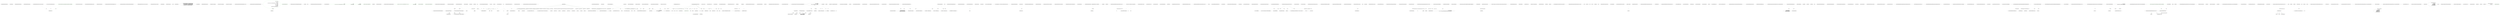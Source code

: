digraph  {
n0 [cluster="Nancy.Responses.DefaultJsonSerializer.CanSerialize(string)", label="Entry Nancy.Responses.DefaultJsonSerializer.CanSerialize(string)", span="16-16"];
n1 [cluster="Nancy.Responses.DefaultJsonSerializer.CanSerialize(string)", label="return IsJsonType(contentType);", span="18-18"];
n2 [cluster="Nancy.Responses.DefaultJsonSerializer.CanSerialize(string)", label="Exit Nancy.Responses.DefaultJsonSerializer.CanSerialize(string)", span="16-16"];
n3 [cluster="Nancy.Responses.DefaultJsonSerializer.IsJsonType(string)", label="Entry Nancy.Responses.DefaultJsonSerializer.IsJsonType(string)", span="59-59"];
n4 [cluster="Nancy.Responses.DefaultJsonSerializer.Serialize<TModel>(string, TModel, System.IO.Stream)", label="Entry Nancy.Responses.DefaultJsonSerializer.Serialize<TModel>(string, TModel, System.IO.Stream)", span="37-37"];
n5 [cluster="Nancy.Responses.DefaultJsonSerializer.Serialize<TModel>(string, TModel, System.IO.Stream)", label="var writer = new StreamWriter(new UnclosableStreamWrapper(outputStream))", span="39-39"];
n8 [cluster="Nancy.Responses.DefaultJsonSerializer.Serialize<TModel>(string, TModel, System.IO.Stream)", label="serializer.Serialize(model, writer)", span="45-45"];
n10 [cluster="System.IO.StreamWriter.StreamWriter(System.IO.Stream)", label="Entry System.IO.StreamWriter.StreamWriter(System.IO.Stream)", span="0-0"];
n11 [cluster="Nancy.IO.UnclosableStreamWrapper.UnclosableStreamWrapper(System.IO.Stream)", label="Entry Nancy.IO.UnclosableStreamWrapper.UnclosableStreamWrapper(System.IO.Stream)", span="22-22"];
n7 [cluster="Nancy.Responses.DefaultJsonSerializer.Serialize<TModel>(string, TModel, System.IO.Stream)", label="serializer.RegisterConverters(JsonSettings.Converters)", span="43-43"];
n12 [cluster="Nancy.Json.JavaScriptSerializer.JavaScriptSerializer(Nancy.Json.JavaScriptTypeResolver, bool, int, int)", label="Entry Nancy.Json.JavaScriptSerializer.JavaScriptSerializer(Nancy.Json.JavaScriptTypeResolver, bool, int, int)", span="74-74"];
n13 [cluster="Nancy.Json.JavaScriptSerializer.RegisterConverters(System.Collections.Generic.IEnumerable<Nancy.Json.JavaScriptConverter>)", label="Entry Nancy.Json.JavaScriptSerializer.RegisterConverters(System.Collections.Generic.IEnumerable<Nancy.Json.JavaScriptConverter>)", span="429-429"];
n9 [cluster="Nancy.Responses.DefaultJsonSerializer.Serialize<TModel>(string, TModel, System.IO.Stream)", label="Exit Nancy.Responses.DefaultJsonSerializer.Serialize<TModel>(string, TModel, System.IO.Stream)", span="37-37"];
n14 [cluster="Nancy.Json.JavaScriptSerializer.Serialize(object, System.IO.TextWriter)", label="Entry Nancy.Json.JavaScriptSerializer.Serialize(object, System.IO.TextWriter)", span="465-465"];
n15 [cluster="Nancy.Responses.DefaultJsonSerializer.IsJsonType(string)", label="string.IsNullOrEmpty(contentType)", span="61-61"];
n17 [cluster="Nancy.Responses.DefaultJsonSerializer.IsJsonType(string)", label="var contentMimeType = contentType.Split(';')[0]", span="66-66"];
n16 [cluster="Nancy.Responses.DefaultJsonSerializer.IsJsonType(string)", label="return false;", span="63-63"];
n20 [cluster="string.IsNullOrEmpty(string)", label="Entry string.IsNullOrEmpty(string)", span="0-0"];
n18 [cluster="Nancy.Responses.DefaultJsonSerializer.IsJsonType(string)", label="return contentMimeType.Equals(''application/json'', StringComparison.InvariantCultureIgnoreCase) ||\r\n                   contentMimeType.StartsWith(''application/json-'', StringComparison.InvariantCultureIgnoreCase) ||\r\n                   contentMimeType.Equals(''text/json'', StringComparison.InvariantCultureIgnoreCase) ||\r\n                  (contentMimeType.StartsWith(''application/vnd'', StringComparison.InvariantCultureIgnoreCase) &&\r\n                   contentMimeType.EndsWith(''+json'', StringComparison.InvariantCultureIgnoreCase));", span="68-72"];
n21 [cluster="string.Split(params char[])", label="Entry string.Split(params char[])", span="0-0"];
n19 [cluster="Nancy.Responses.DefaultJsonSerializer.IsJsonType(string)", label="Exit Nancy.Responses.DefaultJsonSerializer.IsJsonType(string)", span="59-59"];
n22 [cluster="string.Equals(string, System.StringComparison)", label="Entry string.Equals(string, System.StringComparison)", span="0-0"];
n23 [cluster="string.StartsWith(string, System.StringComparison)", label="Entry string.StartsWith(string, System.StringComparison)", span="0-0"];
n24 [cluster="string.EndsWith(string, System.StringComparison)", label="Entry string.EndsWith(string, System.StringComparison)", span="0-0"];
d6 [cluster="Nancy.Responses.DefaultJsonSerializer.Serialize<TModel>(string, TModel, System.IO.Stream)", color=green, community=0, label="var serializer = new JavaScriptSerializer(null, false, JsonSettings.MaxJsonLength, JsonSettings.MaxRecursions, JsonSettings.RetainCasing)", prediction=0, span="41-41"];
d12 [cluster="Nancy.Json.JavaScriptSerializer.JavaScriptSerializer(Nancy.Json.JavaScriptTypeResolver, bool, int, int, bool)", label="Entry Nancy.Json.JavaScriptSerializer.JavaScriptSerializer(Nancy.Json.JavaScriptTypeResolver, bool, int, int, bool)", span="75-75"];
m0_10 [cluster="Nancy.Testing.Tests.AndConnectorTests.Should_allow_chaining_of_asserts_and_fail_where_appropriate()", file="DefaultJsonSerializerFixture.cs", label="Entry Nancy.Testing.Tests.AndConnectorTests.Should_allow_chaining_of_asserts_and_fail_where_appropriate()", span="26-26"];
m0_11 [cluster="Nancy.Testing.Tests.AndConnectorTests.Should_allow_chaining_of_asserts_and_fail_where_appropriate()", color=green, community=0, file="DefaultJsonSerializerFixture.cs", label="var result = Record.Exception(\r\n                () =>\r\n                    {\r\n                        const string input =\r\n                            @''<html><head></head><body><div id='testId' class='myOtherClass'>Test</div></body></html>'';\r\n\r\n                    var buffer =\r\n                        Encoding.UTF8.GetBytes(input);\r\n\r\n                    var document = \r\n                        new DocumentWrapper(buffer);\r\n\r\n                        document[''#testId''].ShouldExist().And.ShouldBeOfClass(''myClass'');\r\n                    })", prediction=1, span="30-43"];
m0_12 [cluster="Nancy.Testing.Tests.AndConnectorTests.Should_allow_chaining_of_asserts_and_fail_where_appropriate()", color=green, community=0, file="DefaultJsonSerializerFixture.cs", label="Assert.IsType<Nancy.Testing.AssertException>(result)", prediction=2, span="45-45"];
m0_13 [cluster="Nancy.Testing.Tests.AndConnectorTests.Should_allow_chaining_of_asserts_and_fail_where_appropriate()", file="DefaultJsonSerializerFixture.cs", label="Exit Nancy.Testing.Tests.AndConnectorTests.Should_allow_chaining_of_asserts_and_fail_where_appropriate()", span="26-26"];
m0_14 [cluster="Unk.Exception", file="DefaultJsonSerializerFixture.cs", label="Entry Unk.Exception", span=""];
m0_15 [cluster="Unk.>", file="DefaultJsonSerializerFixture.cs", label="Entry Unk.>", span=""];
m0_7 [cluster="Nancy.Testing.DocumentWrapper.DocumentWrapper(System.Collections.Generic.IEnumerable<byte>)", file="DefaultJsonSerializerFixture.cs", label="Entry Nancy.Testing.DocumentWrapper.DocumentWrapper(System.Collections.Generic.IEnumerable<byte>)", span="18-18"];
m0_6 [cluster="System.Text.Encoding.GetBytes(string)", file="DefaultJsonSerializerFixture.cs", label="Entry System.Text.Encoding.GetBytes(string)", span="0-0"];
m0_16 [cluster="lambda expression", file="DefaultJsonSerializerFixture.cs", label="Entry lambda expression", span="31-43"];
m0_17 [cluster="lambda expression", color=green, community=0, file="DefaultJsonSerializerFixture.cs", label="string input =\r\n                            @''<html><head></head><body><div id='testId' class='myOtherClass'>Test</div></body></html>''", prediction=3, span="33-34"];
m0_18 [cluster="lambda expression", color=green, community=0, file="DefaultJsonSerializerFixture.cs", label="var buffer =\r\n                        Encoding.UTF8.GetBytes(input)", prediction=4, span="36-37"];
m0_19 [cluster="lambda expression", color=green, community=0, file="DefaultJsonSerializerFixture.cs", label="var document = \r\n                        new DocumentWrapper(buffer)", prediction=5, span="39-40"];
m0_20 [cluster="lambda expression", color=green, community=0, file="DefaultJsonSerializerFixture.cs", label="document[''#testId''].ShouldExist().And.ShouldBeOfClass(''myClass'')", prediction=6, span="42-42"];
m0_21 [cluster="lambda expression", file="DefaultJsonSerializerFixture.cs", label="Exit lambda expression", span="31-43"];
m0_8 [cluster="Nancy.Testing.QueryWrapper.ShouldExist()", file="DefaultJsonSerializerFixture.cs", label="Entry Nancy.Testing.QueryWrapper.ShouldExist()", span="25-25"];
m0_0 [cluster="Nancy.Testing.Tests.AndConnectorTests.Should_allow_chaining_of_asserts_and_still_pass()", file="DefaultJsonSerializerFixture.cs", label="Entry Nancy.Testing.Tests.AndConnectorTests.Should_allow_chaining_of_asserts_and_still_pass()", span="10-10"];
m0_1 [cluster="Nancy.Testing.Tests.AndConnectorTests.Should_allow_chaining_of_asserts_and_still_pass()", color=green, community=0, file="DefaultJsonSerializerFixture.cs", label="string input = @''<html><head></head><body><div id='testId' class='myClass'>Test</div></body></html>''", prediction=7, span="13-13"];
m0_2 [cluster="Nancy.Testing.Tests.AndConnectorTests.Should_allow_chaining_of_asserts_and_still_pass()", color=green, community=0, file="DefaultJsonSerializerFixture.cs", label="var buffer =\r\n                Encoding.UTF8.GetBytes(input)", prediction=8, span="15-16"];
m0_3 [cluster="Nancy.Testing.Tests.AndConnectorTests.Should_allow_chaining_of_asserts_and_still_pass()", color=green, community=0, file="DefaultJsonSerializerFixture.cs", label="var document = new DocumentWrapper(buffer)", prediction=9, span="19-19"];
m0_4 [cluster="Nancy.Testing.Tests.AndConnectorTests.Should_allow_chaining_of_asserts_and_still_pass()", color=green, community=0, file="DefaultJsonSerializerFixture.cs", label="document[''#testId''].ShouldExist().And.ShouldBeOfClass(''myClass'')", prediction=10, span="22-22"];
m0_5 [cluster="Nancy.Testing.Tests.AndConnectorTests.Should_allow_chaining_of_asserts_and_still_pass()", file="DefaultJsonSerializerFixture.cs", label="Exit Nancy.Testing.Tests.AndConnectorTests.Should_allow_chaining_of_asserts_and_still_pass()", span="10-10"];
m0_9 [cluster="Nancy.Testing.QueryWrapper.ShouldBeOfClass(string)", file="DefaultJsonSerializerFixture.cs", label="Entry Nancy.Testing.QueryWrapper.ShouldBeOfClass(string)", span="53-53"];
m1_5 [cluster="Nancy.ResponseExtensions.AsAttachment(Nancy.Response, string, string)", file="JavaScriptSerializer.cs", label="throw new ArgumentException(''fileName cannot be null or empty'');", span="31-31"];
m1_6 [cluster="Nancy.ResponseExtensions.AsAttachment(Nancy.Response, string, string)", file="JavaScriptSerializer.cs", label="contentType != null", span="34-34"];
m1_7 [cluster="Nancy.ResponseExtensions.AsAttachment(Nancy.Response, string, string)", file="JavaScriptSerializer.cs", label="response.ContentType = contentType", span="36-36"];
m1_8 [cluster="Nancy.ResponseExtensions.AsAttachment(Nancy.Response, string, string)", file="JavaScriptSerializer.cs", label="return response.WithHeader(''Content-Disposition'', ''attachment; filename='' + actualFilename);", span="39-39"];
m1_238 [cluster="System.Collections.Generic.List<T>.List()", file="JavaScriptSerializer.cs", label="Entry System.Collections.Generic.List<T>.List()", span="0-0"];
m1_0 [cluster="Nancy.Json.JavaScriptSerializer.JavaScriptSerializer()", file="JavaScriptSerializer.cs", label="Entry Nancy.Json.JavaScriptSerializer.JavaScriptSerializer()", span="64-64"];
m1_4 [cluster="Nancy.ResponseExtensions.AsAttachment(Nancy.Response, string, string)", file="JavaScriptSerializer.cs", label="string.IsNullOrEmpty(actualFilename)", span="29-29"];
m1_1 [cluster="Nancy.Json.JavaScriptSerializer.JavaScriptSerializer()", file="JavaScriptSerializer.cs", label="Exit Nancy.Json.JavaScriptSerializer.JavaScriptSerializer()", span="64-64"];
m1_2 [cluster="Nancy.Json.JavaScriptSerializer.JavaScriptSerializer(Nancy.Json.JavaScriptTypeResolver)", file="JavaScriptSerializer.cs", label="Entry Nancy.Json.JavaScriptSerializer.JavaScriptSerializer(Nancy.Json.JavaScriptTypeResolver)", span="69-69"];
m1_3 [cluster="Nancy.Json.JavaScriptSerializer.JavaScriptSerializer(Nancy.Json.JavaScriptTypeResolver)", file="JavaScriptSerializer.cs", label="Exit Nancy.Json.JavaScriptSerializer.JavaScriptSerializer(Nancy.Json.JavaScriptTypeResolver)", span="69-69"];
m1_9 [cluster="Nancy.Json.JavaScriptSerializer.ConvertToType<T>(object)", file="JavaScriptSerializer.cs", label="Entry Nancy.Json.JavaScriptSerializer.ConvertToType<T>(object)", span="113-113"];
m1_10 [cluster="string.IsNullOrEmpty(string)", file="JavaScriptSerializer.cs", label="Entry string.IsNullOrEmpty(string)", span="0-0"];
m1_12 [cluster="Nancy.Response.WithHeader(string, string)", file="JavaScriptSerializer.cs", label="Entry Nancy.Response.WithHeader(string, string)", span="101-101"];
m1_11 [cluster="System.ArgumentException.ArgumentException(string)", file="JavaScriptSerializer.cs", label="Entry System.ArgumentException.ArgumentException(string)", span="0-0"];
m1_13 [cluster="Nancy.Json.JavaScriptSerializer.ConvertToType<T>(object)", file="JavaScriptSerializer.cs", label="Exit Nancy.Json.JavaScriptSerializer.ConvertToType<T>(object)", span="113-113"];
m1_77 [cluster="lambda expression", file="JavaScriptSerializer.cs", label="Exit lambda expression", span="188-188"];
m1_81 [cluster="lambda expression", file="JavaScriptSerializer.cs", label="Exit lambda expression", span="192-192"];
m1_82 [cluster="Nancy.Json.JavaScriptSerializer.EvaluateList(System.Collections.ArrayList, bool)", file="JavaScriptSerializer.cs", label=e, span="208-208"];
m1_83 [cluster="Nancy.Json.JavaScriptSerializer.EvaluateList(System.Collections.ArrayList, bool)", file="JavaScriptSerializer.cs", label="list.Add(Evaluate(value, convertListToArray))", span="209-209"];
m1_84 [cluster="Nancy.Json.JavaScriptSerializer.EvaluateList(System.Collections.ArrayList, bool)", file="JavaScriptSerializer.cs", label="return convertListToArray ? (object)list.ToArray() : list;", span="211-211"];
m1_85 [cluster="Nancy.Json.JavaScriptSerializer.EvaluateList(System.Collections.ArrayList, bool)", file="JavaScriptSerializer.cs", label="Exit Nancy.Json.JavaScriptSerializer.EvaluateList(System.Collections.ArrayList, bool)", span="205-205"];
m1_66 [cluster="Nancy.Json.JavaScriptSerializer.Evaluate(object)", file="JavaScriptSerializer.cs", label="Entry Nancy.Json.JavaScriptSerializer.Evaluate(object)", span="186-186"];
m1_51 [cluster="object.GetType()", file="JavaScriptSerializer.cs", label="Entry object.GetType()", span="0-0"];
m1_188 [cluster="Nancy.Helpers.ReflectionUtils.SetMemberValue(System.Reflection.MemberInfo, object, object)", file="JavaScriptSerializer.cs", label="Entry Nancy.Helpers.ReflectionUtils.SetMemberValue(System.Reflection.MemberInfo, object, object)", span="223-223"];
m1_127 [cluster="System.Type.MakeGenericType(params System.Type[])", file="JavaScriptSerializer.cs", label="Entry System.Type.MakeGenericType(params System.Type[])", span="0-0"];
m1_96 [cluster="System.Collections.Generic.Dictionary<TKey, TValue>.Dictionary(System.Collections.Generic.IEqualityComparer<TKey>)", file="JavaScriptSerializer.cs", label="Entry System.Collections.Generic.Dictionary<TKey, TValue>.Dictionary(System.Collections.Generic.IEqualityComparer<TKey>)", span="0-0"];
m1_62 [cluster="Nancy.ResponseExtensions.GetTuple(object)", file="JavaScriptSerializer.cs", label="headerProperty == null || valueProperty == null", span="195-195"];
m1_63 [cluster="Nancy.ResponseExtensions.GetTuple(object)", file="JavaScriptSerializer.cs", label="throw new ArgumentException(''Unable to extract 'Header' or 'Value' properties from anonymous type.'');", span="197-197"];
m1_64 [cluster="Nancy.ResponseExtensions.GetTuple(object)", file="JavaScriptSerializer.cs", label="return Tuple.Create(\r\n                (string)headerProperty.GetValue(header, null),\r\n                (string)valueProperty.GetValue(header, null));", span="200-202"];
m1_78 [cluster="Unk.Equals", file="JavaScriptSerializer.cs", label="Entry Unk.Equals", span=""];
m1_79 [cluster="lambda expression", file="JavaScriptSerializer.cs", label="Entry lambda expression", span="192-192"];
m1_80 [cluster="lambda expression", file="JavaScriptSerializer.cs", label="string.Equals(p.Name, ''Value'', StringComparison.InvariantCultureIgnoreCase)", span="192-192"];
m1_32 [cluster="Nancy.Json.JavaScriptSerializer.ConvertToType(System.Type, object)", file="JavaScriptSerializer.cs", label="obj is string", span="152-152"];
m1_33 [cluster="Nancy.Json.JavaScriptSerializer.ConvertToType(System.Type, object)", color=green, community=0, file="JavaScriptSerializer.cs", label="return Enum.Parse(type, (string)obj, true);", prediction=11, span="153-153"];
m1_34 [cluster="Nancy.Json.JavaScriptSerializer.ConvertToType(System.Type, object)", file="JavaScriptSerializer.cs", label="return Enum.ToObject(type, obj);", span="155-155"];
m1_183 [cluster="System.Type.GetMember(string, System.Reflection.BindingFlags)", file="JavaScriptSerializer.cs", label="Entry System.Type.GetMember(string, System.Reflection.BindingFlags)", span="0-0"];
m1_69 [cluster="Unk.FirstOrDefault", file="JavaScriptSerializer.cs", label="Entry Unk.FirstOrDefault", span=""];
m1_70 [cluster="Unk.GetValue", file="JavaScriptSerializer.cs", label="Entry Unk.GetValue", span=""];
m1_71 [cluster="System.Tuple.Create<T1, T2>(T1, T2)", file="JavaScriptSerializer.cs", label="Entry System.Tuple.Create<T1, T2>(T1, T2)", span="0-0"];
m1_72 [cluster="lambda expression", file="JavaScriptSerializer.cs", label="Entry lambda expression", span="184-184"];
m1_73 [cluster="lambda expression", file="JavaScriptSerializer.cs", label="prop.CanRead && prop.PropertyType == typeof(string)", span="184-184"];
m1_74 [cluster="lambda expression", file="JavaScriptSerializer.cs", label="Exit lambda expression", span="184-184"];
m1_75 [cluster="lambda expression", file="JavaScriptSerializer.cs", label="Entry lambda expression", span="188-188"];
m1_58 [cluster="Nancy.ResponseExtensions.GetTuple(object)", file="JavaScriptSerializer.cs", label="Entry Nancy.ResponseExtensions.GetTuple(object)", span="180-180"];
m1_237 [cluster="System.ArgumentNullException.ArgumentNullException(string)", file="JavaScriptSerializer.cs", label="Entry System.ArgumentNullException.ArgumentNullException(string)", span="0-0"];
m1_37 [cluster="Nancy.Json.JavaScriptSerializer.ConvertToType(System.Type, object)", file="JavaScriptSerializer.cs", label="obj is string", span="160-160"];
m1_87 [cluster="System.Collections.ArrayList.Add(object)", file="JavaScriptSerializer.cs", label="Entry System.Collections.ArrayList.Add(object)", span="0-0"];
m1_264 [cluster="Nancy.Json.Json.Serialize(object, Nancy.Json.JavaScriptSerializer, System.IO.TextWriter)", file="JavaScriptSerializer.cs", label="Entry Nancy.Json.Json.Serialize(object, Nancy.Json.JavaScriptSerializer, System.IO.TextWriter)", span="56-56"];
m1_86 [cluster="System.Collections.ArrayList.ArrayList()", file="JavaScriptSerializer.cs", label="Entry System.Collections.ArrayList.ArrayList()", span="0-0"];
m1_260 [cluster="Nancy.Json.Json.Serialize(object, Nancy.Json.JavaScriptSerializer, System.Text.StringBuilder)", file="JavaScriptSerializer.cs", label="Entry Nancy.Json.Json.Serialize(object, Nancy.Json.JavaScriptSerializer, System.Text.StringBuilder)", span="44-44"];
m1_186 [cluster="Nancy.Json.JavaScriptSerializer.ResolveGenericInterfaceToType(System.Type)", file="JavaScriptSerializer.cs", label="Entry Nancy.Json.JavaScriptSerializer.ResolveGenericInterfaceToType(System.Type)", span="365-365"];
m1_192 [cluster="Nancy.Json.JavaScriptSerializer.ResolveGenericInterfaceToType(System.Type)", file="JavaScriptSerializer.cs", label="Type[] genericArgs = type.GetGenericArguments()", span="367-367"];
m1_193 [cluster="Nancy.Json.JavaScriptSerializer.ResolveGenericInterfaceToType(System.Type)", file="JavaScriptSerializer.cs", label="ReflectionUtils.IsSubClass(type, typeof(IDictionary<,>))", span="369-369"];
m1_195 [cluster="Nancy.Json.JavaScriptSerializer.ResolveGenericInterfaceToType(System.Type)", file="JavaScriptSerializer.cs", label="ReflectionUtils.IsSubClass(type, typeof(IList<>)) ||\r\n                ReflectionUtils.IsSubClass(type, typeof(ICollection<>)) ||\r\n                ReflectionUtils.IsSubClass(type, typeof(IEnumerable<>))", span="372-374"];
m1_197 [cluster="Nancy.Json.JavaScriptSerializer.ResolveGenericInterfaceToType(System.Type)", file="JavaScriptSerializer.cs", label="ReflectionUtils.IsSubClass(type, typeof(IComparer<>))", span="378-378"];
m1_199 [cluster="Nancy.Json.JavaScriptSerializer.ResolveGenericInterfaceToType(System.Type)", file="JavaScriptSerializer.cs", label="ReflectionUtils.IsSubClass(type, typeof(IEqualityComparer<>))", span="381-381"];
m1_194 [cluster="Nancy.Json.JavaScriptSerializer.ResolveGenericInterfaceToType(System.Type)", file="JavaScriptSerializer.cs", label="return typeof(Dictionary<,>).MakeGenericType(genericArgs);", span="370-370"];
m1_196 [cluster="Nancy.Json.JavaScriptSerializer.ResolveGenericInterfaceToType(System.Type)", file="JavaScriptSerializer.cs", label="return typeof(List<>).MakeGenericType(genericArgs);", span="376-376"];
m1_198 [cluster="Nancy.Json.JavaScriptSerializer.ResolveGenericInterfaceToType(System.Type)", file="JavaScriptSerializer.cs", label="return typeof(Comparer<>).MakeGenericType(genericArgs);", span="379-379"];
m1_200 [cluster="Nancy.Json.JavaScriptSerializer.ResolveGenericInterfaceToType(System.Type)", file="JavaScriptSerializer.cs", label="return typeof(EqualityComparer<>).MakeGenericType(genericArgs);", span="382-382"];
m1_201 [cluster="Nancy.Json.JavaScriptSerializer.ResolveGenericInterfaceToType(System.Type)", file="JavaScriptSerializer.cs", label="return null;", span="384-384"];
m1_202 [cluster="Nancy.Json.JavaScriptSerializer.ResolveGenericInterfaceToType(System.Type)", file="JavaScriptSerializer.cs", label="Exit Nancy.Json.JavaScriptSerializer.ResolveGenericInterfaceToType(System.Type)", span="365-365"];
m1_212 [cluster="Nancy.Json.JavaScriptSerializer.DeserializeObject(string)", file="JavaScriptSerializer.cs", label="Entry Nancy.Json.JavaScriptSerializer.DeserializeObject(string)", span="403-403"];
m1_213 [cluster="Nancy.Json.JavaScriptSerializer.DeserializeObject(string)", file="JavaScriptSerializer.cs", label="object obj = Evaluate(DeserializeObjectInternal(input), true)", span="405-405"];
m1_214 [cluster="Nancy.Json.JavaScriptSerializer.DeserializeObject(string)", file="JavaScriptSerializer.cs", label="IDictionary dictObj = obj as IDictionary", span="406-406"];
m1_218 [cluster="Nancy.Json.JavaScriptSerializer.DeserializeObject(string)", file="JavaScriptSerializer.cs", label="obj = ConvertToType(null, obj)", span="414-414"];
m1_219 [cluster="Nancy.Json.JavaScriptSerializer.DeserializeObject(string)", file="JavaScriptSerializer.cs", label="return obj;", span="416-416"];
m1_215 [cluster="Nancy.Json.JavaScriptSerializer.DeserializeObject(string)", file="JavaScriptSerializer.cs", label="dictObj != null && dictObj.Contains(SerializedTypeNameKey)", span="407-407"];
m1_216 [cluster="Nancy.Json.JavaScriptSerializer.DeserializeObject(string)", file="JavaScriptSerializer.cs", label="_typeResolver == null", span="409-409"];
m1_217 [cluster="Nancy.Json.JavaScriptSerializer.DeserializeObject(string)", file="JavaScriptSerializer.cs", label="throw new ArgumentNullException(''resolver'', ''Must have a type resolver to deserialize an object that has an '__type' member'');", span="411-411"];
m1_220 [cluster="Nancy.Json.JavaScriptSerializer.DeserializeObject(string)", file="JavaScriptSerializer.cs", label="Exit Nancy.Json.JavaScriptSerializer.DeserializeObject(string)", span="403-403"];
m1_36 [cluster="Nancy.Json.JavaScriptSerializer.ConvertToType(System.Type, object)", file="JavaScriptSerializer.cs", label="c.CanConvertFrom(sourceType)", span="158-158"];
m1_180 [cluster="Nancy.Helpers.ReflectionUtils.GetTypedDictionaryValueType(System.Type)", file="JavaScriptSerializer.cs", label="Entry Nancy.Helpers.ReflectionUtils.GetTypedDictionaryValueType(System.Type)", span="110-110"];
m1_68 [cluster="Nancy.Json.JavaScriptSerializer.Evaluate(object)", file="JavaScriptSerializer.cs", label="Exit Nancy.Json.JavaScriptSerializer.Evaluate(object)", span="186-186"];
m1_256 [cluster="Nancy.Json.JavaScriptSerializer.Serialize(object, System.Text.StringBuilder)", file="JavaScriptSerializer.cs", label="Entry Nancy.Json.JavaScriptSerializer.Serialize(object, System.Text.StringBuilder)", span="460-460"];
m1_258 [cluster="Nancy.Json.JavaScriptSerializer.Serialize(object, System.Text.StringBuilder)", file="JavaScriptSerializer.cs", label="Json.Serialize(obj, this, output)", span="462-462"];
m1_259 [cluster="Nancy.Json.JavaScriptSerializer.Serialize(object, System.Text.StringBuilder)", file="JavaScriptSerializer.cs", label="Exit Nancy.Json.JavaScriptSerializer.Serialize(object, System.Text.StringBuilder)", span="460-460"];
m1_184 [cluster="Nancy.Helpers.ReflectionUtils.CanSetMemberValue(System.Reflection.MemberInfo)", file="JavaScriptSerializer.cs", label="Entry Nancy.Helpers.ReflectionUtils.CanSetMemberValue(System.Reflection.MemberInfo)", span="265-265"];
m1_126 [cluster="System.Type.GetGenericArguments()", file="JavaScriptSerializer.cs", label="Entry System.Type.GetGenericArguments()", span="0-0"];
m1_189 [cluster="lambda expression", file="JavaScriptSerializer.cs", label="Entry lambda expression", span="290-290"];
m1_190 [cluster="lambda expression", file="JavaScriptSerializer.cs", label="i == typeof(IDictionary)", span="290-290"];
m1_191 [cluster="lambda expression", file="JavaScriptSerializer.cs", label="Exit lambda expression", span="290-290"];
m1_76 [cluster="Nancy.Json.JavaScriptSerializer.EvaluateDictionary(System.Collections.Generic.IDictionary<string, object>, bool)", file="JavaScriptSerializer.cs", label="Entry Nancy.Json.JavaScriptSerializer.EvaluateDictionary(System.Collections.Generic.IDictionary<string, object>, bool)", span="219-219"];
m1_176 [cluster="System.Collections.Generic.ICollection<T>.Contains(T)", file="JavaScriptSerializer.cs", label="Entry System.Collections.Generic.ICollection<T>.Contains(T)", span="0-0"];
m1_239 [cluster="System.Collections.Generic.List<T>.Add(T)", file="JavaScriptSerializer.cs", label="Entry System.Collections.Generic.List<T>.Add(T)", span="0-0"];
m1_88 [cluster="System.Collections.ArrayList.ToArray()", file="JavaScriptSerializer.cs", label="Entry System.Collections.ArrayList.ToArray()", span="0-0"];
m1_59 [cluster="Nancy.ResponseExtensions.GetTuple(object)", file="JavaScriptSerializer.cs", label="var properties = header.GetType()\r\n                                   .GetProperties()\r\n                                   .Where(prop => prop.CanRead && prop.PropertyType == typeof(string))\r\n                                   .ToArray()", span="182-185"];
m1_221 [cluster="System.Collections.IDictionary.Contains(object)", file="JavaScriptSerializer.cs", label="Entry System.Collections.IDictionary.Contains(object)", span="0-0"];
m1_67 [cluster="Nancy.Json.JavaScriptSerializer.Evaluate(object)", file="JavaScriptSerializer.cs", label="return Evaluate(value, false);", span="188-188"];
m1_203 [cluster="Nancy.Helpers.ReflectionUtils.IsSubClass(System.Type, System.Type)", file="JavaScriptSerializer.cs", label="Entry Nancy.Helpers.ReflectionUtils.IsSubClass(System.Type, System.Type)", span="69-69"];
m1_125 [cluster="Nancy.Helpers.ReflectionUtils.IsAssignable(System.Type, System.Type)", file="JavaScriptSerializer.cs", label="Entry Nancy.Helpers.ReflectionUtils.IsAssignable(System.Type, System.Type)", span="56-56"];
m1_91 [cluster="Nancy.Json.JavaScriptSerializer.EvaluateDictionary(System.Collections.Generic.IDictionary<string, object>, bool)", file="JavaScriptSerializer.cs", label="Dictionary<string, object> d = new Dictionary<string, object>(StringComparer.Ordinal)", span="221-221"];
m1_92 [cluster="Nancy.Json.JavaScriptSerializer.EvaluateDictionary(System.Collections.Generic.IDictionary<string, object>, bool)", file="JavaScriptSerializer.cs", label=dict, span="222-222"];
m1_93 [cluster="Nancy.Json.JavaScriptSerializer.EvaluateDictionary(System.Collections.Generic.IDictionary<string, object>, bool)", file="JavaScriptSerializer.cs", label="d.Add(entry.Key, Evaluate(entry.Value, convertListToArray))", span="224-224"];
m1_94 [cluster="Nancy.Json.JavaScriptSerializer.EvaluateDictionary(System.Collections.Generic.IDictionary<string, object>, bool)", file="JavaScriptSerializer.cs", label="return d;", span="227-227"];
m1_95 [cluster="Nancy.Json.JavaScriptSerializer.EvaluateDictionary(System.Collections.Generic.IDictionary<string, object>, bool)", file="JavaScriptSerializer.cs", label="Exit Nancy.Json.JavaScriptSerializer.EvaluateDictionary(System.Collections.Generic.IDictionary<string, object>, bool)", span="219-219"];
m1_179 [cluster="Unk.Any", file="JavaScriptSerializer.cs", label="Entry Unk.Any", span=""];
m1_222 [cluster="System.ArgumentNullException.ArgumentNullException(string, string)", file="JavaScriptSerializer.cs", label="Entry System.ArgumentNullException.ArgumentNullException(string, string)", span="0-0"];
m1_178 [cluster="System.Type.GetInterfaces()", file="JavaScriptSerializer.cs", label="Entry System.Type.GetInterfaces()", span="0-0"];
m1_229 [cluster="Nancy.Json.Json.Deserialize(System.IO.TextReader, Nancy.Json.JavaScriptSerializer)", file="JavaScriptSerializer.cs", label="Entry Nancy.Json.Json.Deserialize(System.IO.TextReader, Nancy.Json.JavaScriptSerializer)", span="81-81"];
m1_130 [cluster="System.Type.GetType()", file="JavaScriptSerializer.cs", label="Entry System.Type.GetType()", span="0-0"];
m1_28 [cluster="Nancy.Json.JavaScriptSerializer.ConvertToType(System.Type, object)", file="JavaScriptSerializer.cs", label="Type sourceType = obj.GetType()", span="147-147"];
m1_29 [cluster="Nancy.Json.JavaScriptSerializer.ConvertToType(System.Type, object)", file="JavaScriptSerializer.cs", label="type.IsAssignableFrom(sourceType)", span="148-148"];
m1_30 [cluster="Nancy.Json.JavaScriptSerializer.ConvertToType(System.Type, object)", file="JavaScriptSerializer.cs", label="return obj;", span="149-149"];
m1_133 [cluster="System.Collections.ArrayList.ToArray(System.Type)", file="JavaScriptSerializer.cs", label="Entry System.Collections.ArrayList.ToArray(System.Type)", span="0-0"];
m1_177 [cluster="Nancy.Json.JavaScriptTypeResolver.ResolveType(string)", file="JavaScriptSerializer.cs", label="Entry Nancy.Json.JavaScriptTypeResolver.ResolveType(string)", span="37-37"];
m1_56 [cluster="System.ComponentModel.TypeConverter.CanConvertFrom(System.Type)", file="JavaScriptSerializer.cs", label="Entry System.ComponentModel.TypeConverter.CanConvertFrom(System.Type)", span="0-0"];
m1_129 [cluster="System.InvalidOperationException.InvalidOperationException(string)", file="JavaScriptSerializer.cs", label="Entry System.InvalidOperationException.InvalidOperationException(string)", span="0-0"];
m1_50 [cluster="Nancy.Json.JavaScriptSerializer.ConvertToList(System.Collections.ArrayList, System.Type)", file="JavaScriptSerializer.cs", label="Entry Nancy.Json.JavaScriptSerializer.ConvertToList(System.Collections.ArrayList, System.Type)", span="233-233"];
m1_98 [cluster="Nancy.Json.JavaScriptSerializer.ConvertToList(System.Collections.ArrayList, System.Type)", file="JavaScriptSerializer.cs", label="Type elementType = null", span="235-235"];
m1_99 [cluster="Nancy.Json.JavaScriptSerializer.ConvertToList(System.Collections.ArrayList, System.Type)", file="JavaScriptSerializer.cs", label="type != null && type.HasElementType", span="236-236"];
m1_100 [cluster="Nancy.Json.JavaScriptSerializer.ConvertToList(System.Collections.ArrayList, System.Type)", file="JavaScriptSerializer.cs", label="elementType = type.GetElementType()", span="237-237"];
m1_102 [cluster="Nancy.Json.JavaScriptSerializer.ConvertToList(System.Collections.ArrayList, System.Type)", file="JavaScriptSerializer.cs", label="type == null || type.IsArray || typeofObject == type || typeof(ArrayList).IsAssignableFrom(type)", span="240-240"];
m1_104 [cluster="Nancy.Json.JavaScriptSerializer.ConvertToList(System.Collections.ArrayList, System.Type)", file="JavaScriptSerializer.cs", label="ReflectionUtils.IsInstantiatableType(type)", span="242-242"];
m1_105 [cluster="Nancy.Json.JavaScriptSerializer.ConvertToList(System.Collections.ArrayList, System.Type)", file="JavaScriptSerializer.cs", label="list = (IList)Activator.CreateInstance(type, true)", span="244-244"];
m1_106 [cluster="Nancy.Json.JavaScriptSerializer.ConvertToList(System.Collections.ArrayList, System.Type)", file="JavaScriptSerializer.cs", label="ReflectionUtils.IsAssignable(type, typeofGenList)", span="245-245"];
m1_107 [cluster="Nancy.Json.JavaScriptSerializer.ConvertToList(System.Collections.ArrayList, System.Type)", file="JavaScriptSerializer.cs", label="type.IsGenericType", span="247-247"];
m1_108 [cluster="Nancy.Json.JavaScriptSerializer.ConvertToList(System.Collections.ArrayList, System.Type)", file="JavaScriptSerializer.cs", label="Type[] genArgs = type.GetGenericArguments()", span="249-249"];
m1_112 [cluster="Nancy.Json.JavaScriptSerializer.ConvertToList(System.Collections.ArrayList, System.Type)", file="JavaScriptSerializer.cs", label="throw new InvalidOperationException(String.Format(''Deserializing list type '{0}' not supported.'', type.GetType().Name));", span="258-258"];
m1_114 [cluster="Nancy.Json.JavaScriptSerializer.ConvertToList(System.Collections.ArrayList, System.Type)", file="JavaScriptSerializer.cs", label="EvaluateList(col)", span="262-262"];
m1_116 [cluster="Nancy.Json.JavaScriptSerializer.ConvertToList(System.Collections.ArrayList, System.Type)", file="JavaScriptSerializer.cs", label=col, span="266-266"];
m1_118 [cluster="Nancy.Json.JavaScriptSerializer.ConvertToList(System.Collections.ArrayList, System.Type)", file="JavaScriptSerializer.cs", label="type != null && type.IsArray", span="269-269"];
m1_117 [cluster="Nancy.Json.JavaScriptSerializer.ConvertToList(System.Collections.ArrayList, System.Type)", file="JavaScriptSerializer.cs", label="list.Add(ConvertToType(elementType, value))", span="267-267"];
m1_119 [cluster="Nancy.Json.JavaScriptSerializer.ConvertToList(System.Collections.ArrayList, System.Type)", file="JavaScriptSerializer.cs", label="list = ((ArrayList)list).ToArray(elementType)", span="270-270"];
m1_101 [cluster="Nancy.Json.JavaScriptSerializer.ConvertToList(System.Collections.ArrayList, System.Type)", file="JavaScriptSerializer.cs", label="IList list", span="239-239"];
m1_113 [cluster="Nancy.Json.JavaScriptSerializer.ConvertToList(System.Collections.ArrayList, System.Type)", file="JavaScriptSerializer.cs", label="list.IsReadOnly", span="260-260"];
m1_115 [cluster="Nancy.Json.JavaScriptSerializer.ConvertToList(System.Collections.ArrayList, System.Type)", file="JavaScriptSerializer.cs", label="return list;", span="263-263"];
m1_120 [cluster="Nancy.Json.JavaScriptSerializer.ConvertToList(System.Collections.ArrayList, System.Type)", file="JavaScriptSerializer.cs", label="return list;", span="272-272"];
m1_103 [cluster="Nancy.Json.JavaScriptSerializer.ConvertToList(System.Collections.ArrayList, System.Type)", file="JavaScriptSerializer.cs", label="list = new ArrayList()", span="241-241"];
m1_111 [cluster="Nancy.Json.JavaScriptSerializer.ConvertToList(System.Collections.ArrayList, System.Type)", file="JavaScriptSerializer.cs", label="list = new ArrayList()", span="255-255"];
m1_109 [cluster="Nancy.Json.JavaScriptSerializer.ConvertToList(System.Collections.ArrayList, System.Type)", file="JavaScriptSerializer.cs", label="elementType = genArgs[0]", span="250-250"];
m1_110 [cluster="Nancy.Json.JavaScriptSerializer.ConvertToList(System.Collections.ArrayList, System.Type)", file="JavaScriptSerializer.cs", label="list = (IList)Activator.CreateInstance(typeofGenList.MakeGenericType(genArgs))", span="252-252"];
m1_121 [cluster="Nancy.Json.JavaScriptSerializer.ConvertToList(System.Collections.ArrayList, System.Type)", file="JavaScriptSerializer.cs", label="Exit Nancy.Json.JavaScriptSerializer.ConvertToList(System.Collections.ArrayList, System.Type)", span="233-233"];
m1_226 [cluster="Nancy.Json.JavaScriptSerializer.DeserializeObjectInternal(System.IO.TextReader)", file="JavaScriptSerializer.cs", label="Entry Nancy.Json.JavaScriptSerializer.DeserializeObjectInternal(System.IO.TextReader)", span="424-424"];
m1_227 [cluster="Nancy.Json.JavaScriptSerializer.DeserializeObjectInternal(System.IO.TextReader)", file="JavaScriptSerializer.cs", label="return Json.Deserialize(input, this);", span="426-426"];
m1_228 [cluster="Nancy.Json.JavaScriptSerializer.DeserializeObjectInternal(System.IO.TextReader)", file="JavaScriptSerializer.cs", label="Exit Nancy.Json.JavaScriptSerializer.DeserializeObjectInternal(System.IO.TextReader)", span="424-424"];
m1_60 [cluster="string.IsNullOrEmpty(string)", file="JavaScriptSerializer.cs", label="Entry string.IsNullOrEmpty(string)", span="0-0"];
m1_61 [cluster="System.Convert.ChangeType(object, System.Type)", file="JavaScriptSerializer.cs", label="Entry System.Convert.ChangeType(object, System.Type)", span="0-0"];
m1_65 [cluster="Nancy.Json.JavaScriptSerializer.DeserializeObjectInternal(string)", file="JavaScriptSerializer.cs", label="Entry Nancy.Json.JavaScriptSerializer.DeserializeObjectInternal(string)", span="419-419"];
m1_47 [cluster="Nancy.Json.JavaScriptSerializer.GetConverter(System.Type)", file="JavaScriptSerializer.cs", label="Entry Nancy.Json.JavaScriptSerializer.GetConverter(System.Type)", span="439-439"];
m1_240 [cluster="Nancy.Json.JavaScriptSerializer.GetConverter(System.Type)", file="JavaScriptSerializer.cs", label="_converterList != null", span="441-441"];
m1_245 [cluster="Nancy.Json.JavaScriptSerializer.GetConverter(System.Type)", file="JavaScriptSerializer.cs", label="supportedType.IsAssignableFrom(type)", span="446-446"];
m1_241 [cluster="Nancy.Json.JavaScriptSerializer.GetConverter(System.Type)", file="JavaScriptSerializer.cs", label="int i = 0", span="442-442"];
m1_248 [cluster="Nancy.Json.JavaScriptSerializer.GetConverter(System.Type)", file="JavaScriptSerializer.cs", label="return null;", span="450-450"];
m1_242 [cluster="Nancy.Json.JavaScriptSerializer.GetConverter(System.Type)", file="JavaScriptSerializer.cs", label="i < _converterList.Count", span="442-442"];
m1_243 [cluster="Nancy.Json.JavaScriptSerializer.GetConverter(System.Type)", file="JavaScriptSerializer.cs", label="_converterList[i]", span="444-444"];
m1_247 [cluster="Nancy.Json.JavaScriptSerializer.GetConverter(System.Type)", file="JavaScriptSerializer.cs", label="i++", span="442-442"];
m1_244 [cluster="Nancy.Json.JavaScriptSerializer.GetConverter(System.Type)", file="JavaScriptSerializer.cs", label="converter.SupportedTypes", span="445-445"];
m1_246 [cluster="Nancy.Json.JavaScriptSerializer.GetConverter(System.Type)", file="JavaScriptSerializer.cs", label="return converter;", span="447-447"];
m1_249 [cluster="Nancy.Json.JavaScriptSerializer.GetConverter(System.Type)", file="JavaScriptSerializer.cs", label="Exit Nancy.Json.JavaScriptSerializer.GetConverter(System.Type)", span="439-439"];
m1_31 [cluster="Nancy.Json.JavaScriptSerializer.ConvertToType(System.Type, object)", file="JavaScriptSerializer.cs", label="type.IsEnum", span="151-151"];
m1_124 [cluster="System.Activator.CreateInstance(System.Type, bool)", file="JavaScriptSerializer.cs", label="Entry System.Activator.CreateInstance(System.Type, bool)", span="0-0"];
m1_185 [cluster="Nancy.Helpers.ReflectionUtils.GetMemberUnderlyingType(System.Reflection.MemberInfo)", file="JavaScriptSerializer.cs", label="Entry Nancy.Helpers.ReflectionUtils.GetMemberUnderlyingType(System.Reflection.MemberInfo)", span="141-141"];
m1_225 [cluster="Nancy.Json.Json.Deserialize(string, Nancy.Json.JavaScriptSerializer)", file="JavaScriptSerializer.cs", label="Entry Nancy.Json.Json.Deserialize(string, Nancy.Json.JavaScriptSerializer)", span="68-68"];
m1_54 [cluster="System.Enum.ToObject(System.Type, object)", file="JavaScriptSerializer.cs", label="Entry System.Enum.ToObject(System.Type, object)", span="0-0"];
m1_49 [cluster="Nancy.Json.JavaScriptSerializer.ConvertToObject(System.Collections.Generic.IDictionary<string, object>, System.Type)", file="JavaScriptSerializer.cs", label="Entry Nancy.Json.JavaScriptSerializer.ConvertToObject(System.Collections.Generic.IDictionary<string, object>, System.Type)", span="275-275"];
m1_134 [cluster="Nancy.Json.JavaScriptSerializer.ConvertToObject(System.Collections.Generic.IDictionary<string, object>, System.Type)", file="JavaScriptSerializer.cs", label="_typeResolver != null", span="277-277"];
m1_135 [cluster="Nancy.Json.JavaScriptSerializer.ConvertToObject(System.Collections.Generic.IDictionary<string, object>, System.Type)", file="JavaScriptSerializer.cs", label="dict.Keys.Contains(SerializedTypeNameKey)", span="279-279"];
m1_136 [cluster="Nancy.Json.JavaScriptSerializer.ConvertToObject(System.Collections.Generic.IDictionary<string, object>, System.Type)", file="JavaScriptSerializer.cs", label="type = _typeResolver.ResolveType((string)dict[SerializedTypeNameKey])", span="282-282"];
m1_138 [cluster="Nancy.Json.JavaScriptSerializer.ConvertToObject(System.Collections.Generic.IDictionary<string, object>, System.Type)", file="JavaScriptSerializer.cs", label="type.IsGenericType", span="287-287"];
m1_139 [cluster="Nancy.Json.JavaScriptSerializer.ConvertToObject(System.Collections.Generic.IDictionary<string, object>, System.Type)", file="JavaScriptSerializer.cs", label="var genericTypeDefinition = type.GetGenericTypeDefinition()", span="289-289"];
m1_141 [cluster="Nancy.Json.JavaScriptSerializer.ConvertToObject(System.Collections.Generic.IDictionary<string, object>, System.Type)", file="JavaScriptSerializer.cs", label="Type[] arguments = type.GetGenericArguments()", span="292-292"];
m1_143 [cluster="Nancy.Json.JavaScriptSerializer.ConvertToObject(System.Collections.Generic.IDictionary<string, object>, System.Type)", file="JavaScriptSerializer.cs", label="throw new InvalidOperationException(\r\n                            ''Type ''' + type + ''' is not not supported for serialization/deserialization of a dictionary, keys must be strings, guids or objects.'');", span="294-295"];
m1_144 [cluster="Nancy.Json.JavaScriptSerializer.ConvertToObject(System.Collections.Generic.IDictionary<string, object>, System.Type)", file="JavaScriptSerializer.cs", label="type.IsAbstract", span="296-296"];
m1_148 [cluster="Nancy.Json.JavaScriptSerializer.ConvertToObject(System.Collections.Generic.IDictionary<string, object>, System.Type)", file="JavaScriptSerializer.cs", label="type.IsAssignableFrom(typeof(IDictionary))", span="305-305"];
m1_150 [cluster="Nancy.Json.JavaScriptSerializer.ConvertToObject(System.Collections.Generic.IDictionary<string, object>, System.Type)", file="JavaScriptSerializer.cs", label="object target = Activator.CreateInstance(type, true)", span="308-308"];
m1_151 [cluster="Nancy.Json.JavaScriptSerializer.ConvertToObject(System.Collections.Generic.IDictionary<string, object>, System.Type)", file="JavaScriptSerializer.cs", label=dict, span="310-310"];
m1_154 [cluster="Nancy.Json.JavaScriptSerializer.ConvertToObject(System.Collections.Generic.IDictionary<string, object>, System.Type)", file="JavaScriptSerializer.cs", label="Type valueType = ReflectionUtils.GetTypedDictionaryValueType(type)", span="315-315"];
m1_160 [cluster="Nancy.Json.JavaScriptSerializer.ConvertToObject(System.Collections.Generic.IDictionary<string, object>, System.Type)", file="JavaScriptSerializer.cs", label="MemberInfo[] memberCollection = type.GetMember(entry.Key, BindingFlags.Public | BindingFlags.Instance | BindingFlags.IgnoreCase)", span="329-329"];
m1_137 [cluster="Nancy.Json.JavaScriptSerializer.ConvertToObject(System.Collections.Generic.IDictionary<string, object>, System.Type)", file="JavaScriptSerializer.cs", label="var isDictionaryWithGuidKey = false", span="286-286"];
m1_157 [cluster="Nancy.Json.JavaScriptSerializer.ConvertToObject(System.Collections.Generic.IDictionary<string, object>, System.Type)", file="JavaScriptSerializer.cs", label=isDictionaryWithGuidKey, span="319-319"];
m1_140 [cluster="Nancy.Json.JavaScriptSerializer.ConvertToObject(System.Collections.Generic.IDictionary<string, object>, System.Type)", file="JavaScriptSerializer.cs", label="genericTypeDefinition.IsAssignableFrom(typeof(IDictionary<,>)) || genericTypeDefinition.GetInterfaces().Any(i => i == typeof(IDictionary))", span="290-290"];
m1_142 [cluster="Nancy.Json.JavaScriptSerializer.ConvertToObject(System.Collections.Generic.IDictionary<string, object>, System.Type)", file="JavaScriptSerializer.cs", label="arguments == null || arguments.Length != 2 || (arguments[0] != typeof(object) && arguments[0] != typeof(string) && arguments[0] != typeof(Guid))", span="293-293"];
m1_146 [cluster="Nancy.Json.JavaScriptSerializer.ConvertToObject(System.Collections.Generic.IDictionary<string, object>, System.Type)", file="JavaScriptSerializer.cs", label="type = dictType.MakeGenericType(arguments[0], arguments[1])", span="299-299"];
m1_147 [cluster="Nancy.Json.JavaScriptSerializer.ConvertToObject(System.Collections.Generic.IDictionary<string, object>, System.Type)", file="JavaScriptSerializer.cs", label="isDictionaryWithGuidKey = arguments[0] == typeof(Guid)", span="302-302"];
m1_145 [cluster="Nancy.Json.JavaScriptSerializer.ConvertToObject(System.Collections.Generic.IDictionary<string, object>, System.Type)", file="JavaScriptSerializer.cs", label="Type dictType = typeof(Dictionary<,>)", span="298-298"];
m1_149 [cluster="Nancy.Json.JavaScriptSerializer.ConvertToObject(System.Collections.Generic.IDictionary<string, object>, System.Type)", file="JavaScriptSerializer.cs", label="type = typeof(Dictionary<string, object>)", span="306-306"];
m1_153 [cluster="Nancy.Json.JavaScriptSerializer.ConvertToObject(System.Collections.Generic.IDictionary<string, object>, System.Type)", file="JavaScriptSerializer.cs", label="target is IDictionary", span="313-313"];
m1_158 [cluster="Nancy.Json.JavaScriptSerializer.ConvertToObject(System.Collections.Generic.IDictionary<string, object>, System.Type)", file="JavaScriptSerializer.cs", label="((IDictionary)target).Add(new Guid(entry.Key), ConvertToType(valueType, value))", span="321-321"];
m1_159 [cluster="Nancy.Json.JavaScriptSerializer.ConvertToObject(System.Collections.Generic.IDictionary<string, object>, System.Type)", file="JavaScriptSerializer.cs", label="((IDictionary)target).Add(entry.Key, ConvertToType(valueType, value))", span="325-325"];
m1_173 [cluster="Nancy.Json.JavaScriptSerializer.ConvertToObject(System.Collections.Generic.IDictionary<string, object>, System.Type)", file="JavaScriptSerializer.cs", label="ReflectionUtils.SetMemberValue(member, target, ConvertToType(memberType, value))", span="359-359"];
m1_174 [cluster="Nancy.Json.JavaScriptSerializer.ConvertToObject(System.Collections.Generic.IDictionary<string, object>, System.Type)", file="JavaScriptSerializer.cs", label="return target;", span="362-362"];
m1_152 [cluster="Nancy.Json.JavaScriptSerializer.ConvertToObject(System.Collections.Generic.IDictionary<string, object>, System.Type)", file="JavaScriptSerializer.cs", label="object value = entry.Value", span="312-312"];
m1_155 [cluster="Nancy.Json.JavaScriptSerializer.ConvertToObject(System.Collections.Generic.IDictionary<string, object>, System.Type)", file="JavaScriptSerializer.cs", label="value != null && valueType == typeof(System.Object)", span="316-316"];
m1_156 [cluster="Nancy.Json.JavaScriptSerializer.ConvertToObject(System.Collections.Generic.IDictionary<string, object>, System.Type)", file="JavaScriptSerializer.cs", label="valueType = value.GetType()", span="317-317"];
m1_162 [cluster="Nancy.Json.JavaScriptSerializer.ConvertToObject(System.Collections.Generic.IDictionary<string, object>, System.Type)", file="JavaScriptSerializer.cs", label="Evaluate(value)", span="333-333"];
m1_165 [cluster="Nancy.Json.JavaScriptSerializer.ConvertToObject(System.Collections.Generic.IDictionary<string, object>, System.Type)", file="JavaScriptSerializer.cs", label="Evaluate(value)", span="342-342"];
m1_161 [cluster="Nancy.Json.JavaScriptSerializer.ConvertToObject(System.Collections.Generic.IDictionary<string, object>, System.Type)", file="JavaScriptSerializer.cs", label="memberCollection == null || memberCollection.Length == 0", span="330-330"];
m1_163 [cluster="Nancy.Json.JavaScriptSerializer.ConvertToObject(System.Collections.Generic.IDictionary<string, object>, System.Type)", file="JavaScriptSerializer.cs", label="MemberInfo member = memberCollection[0]", span="337-337"];
m1_164 [cluster="Nancy.Json.JavaScriptSerializer.ConvertToObject(System.Collections.Generic.IDictionary<string, object>, System.Type)", file="JavaScriptSerializer.cs", label="!ReflectionUtils.CanSetMemberValue(member)", span="339-339"];
m1_166 [cluster="Nancy.Json.JavaScriptSerializer.ConvertToObject(System.Collections.Generic.IDictionary<string, object>, System.Type)", file="JavaScriptSerializer.cs", label="Type memberType = ReflectionUtils.GetMemberUnderlyingType(member)", span="346-346"];
m1_167 [cluster="Nancy.Json.JavaScriptSerializer.ConvertToObject(System.Collections.Generic.IDictionary<string, object>, System.Type)", file="JavaScriptSerializer.cs", label="memberType.IsInterface", span="348-348"];
m1_168 [cluster="Nancy.Json.JavaScriptSerializer.ConvertToObject(System.Collections.Generic.IDictionary<string, object>, System.Type)", file="JavaScriptSerializer.cs", label="memberType.IsGenericType", span="350-350"];
m1_169 [cluster="Nancy.Json.JavaScriptSerializer.ConvertToObject(System.Collections.Generic.IDictionary<string, object>, System.Type)", file="JavaScriptSerializer.cs", label="memberType = ResolveGenericInterfaceToType(memberType)", span="351-351"];
m1_170 [cluster="Nancy.Json.JavaScriptSerializer.ConvertToObject(System.Collections.Generic.IDictionary<string, object>, System.Type)", file="JavaScriptSerializer.cs", label="memberType = ResolveInterfaceToType(memberType)", span="353-353"];
m1_171 [cluster="Nancy.Json.JavaScriptSerializer.ConvertToObject(System.Collections.Generic.IDictionary<string, object>, System.Type)", file="JavaScriptSerializer.cs", label="memberType == null", span="355-355"];
m1_172 [cluster="Nancy.Json.JavaScriptSerializer.ConvertToObject(System.Collections.Generic.IDictionary<string, object>, System.Type)", file="JavaScriptSerializer.cs", label="throw new InvalidOperationException(''Unable to deserialize a member, as its type is an unknown interface.'');", span="356-356"];
m1_175 [cluster="Nancy.Json.JavaScriptSerializer.ConvertToObject(System.Collections.Generic.IDictionary<string, object>, System.Type)", file="JavaScriptSerializer.cs", label="Exit Nancy.Json.JavaScriptSerializer.ConvertToObject(System.Collections.Generic.IDictionary<string, object>, System.Type)", span="275-275"];
m1_14 [cluster="Nancy.Json.JavaScriptSerializer.ConvertToType(System.Type, object)", file="JavaScriptSerializer.cs", label="Entry Nancy.Json.JavaScriptSerializer.ConvertToType(System.Type, object)", span="121-121"];
m1_15 [cluster="Nancy.Json.JavaScriptSerializer.ConvertToType(System.Type, object)", file="JavaScriptSerializer.cs", label="obj == null", span="123-123"];
m1_17 [cluster="Nancy.Json.JavaScriptSerializer.ConvertToType(System.Type, object)", file="JavaScriptSerializer.cs", label="obj is IDictionary<string, object>", span="126-126"];
m1_18 [cluster="Nancy.Json.JavaScriptSerializer.ConvertToType(System.Type, object)", file="JavaScriptSerializer.cs", label="type == null", span="128-128"];
m1_19 [cluster="Nancy.Json.JavaScriptSerializer.ConvertToType(System.Type, object)", file="JavaScriptSerializer.cs", label="obj = EvaluateDictionary((IDictionary<string, object>)obj)", span="129-129"];
m1_20 [cluster="Nancy.Json.JavaScriptSerializer.ConvertToType(System.Type, object)", file="JavaScriptSerializer.cs", label="JavaScriptConverter converter = GetConverter(type)", span="132-132"];
m1_22 [cluster="Nancy.Json.JavaScriptSerializer.ConvertToType(System.Type, object)", file="JavaScriptSerializer.cs", label="return converter.Deserialize(\r\n                            EvaluateDictionary((IDictionary<string, object>)obj),\r\n                            type, this);", span="134-136"];
m1_23 [cluster="Nancy.Json.JavaScriptSerializer.ConvertToType(System.Type, object)", file="JavaScriptSerializer.cs", label="return ConvertToObject((IDictionary<string, object>)obj, type);", span="139-139"];
m1_24 [cluster="Nancy.Json.JavaScriptSerializer.ConvertToType(System.Type, object)", file="JavaScriptSerializer.cs", label="obj is ArrayList", span="141-141"];
m1_25 [cluster="Nancy.Json.JavaScriptSerializer.ConvertToType(System.Type, object)", file="JavaScriptSerializer.cs", label="return ConvertToList((ArrayList)obj, type);", span="142-142"];
m1_26 [cluster="Nancy.Json.JavaScriptSerializer.ConvertToType(System.Type, object)", file="JavaScriptSerializer.cs", label="type == null", span="144-144"];
m1_27 [cluster="Nancy.Json.JavaScriptSerializer.ConvertToType(System.Type, object)", file="JavaScriptSerializer.cs", label="return obj;", span="145-145"];
m1_35 [cluster="Unk.Select", file="JavaScriptSerializer.cs", label="Entry Unk.Select", span=""];
m1_38 [cluster="Nancy.Json.JavaScriptSerializer.ConvertToType(System.Type, object)", file="JavaScriptSerializer.cs", label="return c.ConvertFromInvariantString((string)obj);", span="161-161"];
m1_39 [cluster="Nancy.Json.JavaScriptSerializer.ConvertToType(System.Type, object)", file="JavaScriptSerializer.cs", label="return c.ConvertFrom(obj);", span="163-163"];
m1_40 [cluster="Nancy.Json.JavaScriptSerializer.ConvertToType(System.Type, object)", file="JavaScriptSerializer.cs", label="(type.IsGenericType) && (type.GetGenericTypeDefinition() == typeof(Nullable<>))", span="171-171"];
m1_41 [cluster="Nancy.Json.JavaScriptSerializer.ConvertToType(System.Type, object)", file="JavaScriptSerializer.cs", label="string s = obj as String", span="173-173"];
m1_44 [cluster="Nancy.Json.JavaScriptSerializer.ConvertToType(System.Type, object)", file="JavaScriptSerializer.cs", label="return Convert.ChangeType(obj, type);", span="178-178"];
m1_16 [cluster="Nancy.Json.JavaScriptSerializer.ConvertToType(System.Type, object)", file="JavaScriptSerializer.cs", label="return null;", span="124-124"];
m1_21 [cluster="Nancy.Json.JavaScriptSerializer.ConvertToType(System.Type, object)", file="JavaScriptSerializer.cs", label="converter != null", span="133-133"];
m1_42 [cluster="Nancy.Json.JavaScriptSerializer.ConvertToType(System.Type, object)", file="JavaScriptSerializer.cs", label="String.IsNullOrEmpty(s)", span="174-174"];
m1_43 [cluster="Nancy.Json.JavaScriptSerializer.ConvertToType(System.Type, object)", file="JavaScriptSerializer.cs", label="return null;", span="175-175"];
m1_45 [cluster="Nancy.Json.JavaScriptSerializer.ConvertToType(System.Type, object)", file="JavaScriptSerializer.cs", label="Exit Nancy.Json.JavaScriptSerializer.ConvertToType(System.Type, object)", span="121-121"];
m1_122 [cluster="System.Type.GetElementType()", file="JavaScriptSerializer.cs", label="Entry System.Type.GetElementType()", span="0-0"];
m1_97 [cluster="System.Collections.Generic.Dictionary<TKey, TValue>.Add(TKey, TValue)", file="JavaScriptSerializer.cs", label="Entry System.Collections.Generic.Dictionary<TKey, TValue>.Add(TKey, TValue)", span="0-0"];
m1_250 [cluster="Nancy.Json.JavaScriptSerializer.Serialize(object)", file="JavaScriptSerializer.cs", label="Entry Nancy.Json.JavaScriptSerializer.Serialize(object)", span="453-453"];
m1_251 [cluster="Nancy.Json.JavaScriptSerializer.Serialize(object)", file="JavaScriptSerializer.cs", label="StringBuilder b = new StringBuilder()", span="455-455"];
m1_252 [cluster="Nancy.Json.JavaScriptSerializer.Serialize(object)", file="JavaScriptSerializer.cs", label="Serialize(obj, b)", span="456-456"];
m1_253 [cluster="Nancy.Json.JavaScriptSerializer.Serialize(object)", file="JavaScriptSerializer.cs", label="return b.ToString();", span="457-457"];
m1_254 [cluster="Nancy.Json.JavaScriptSerializer.Serialize(object)", file="JavaScriptSerializer.cs", label="Exit Nancy.Json.JavaScriptSerializer.Serialize(object)", span="453-453"];
m1_46 [cluster="Nancy.Json.JavaScriptSerializer.EvaluateDictionary(System.Collections.Generic.IDictionary<string, object>)", file="JavaScriptSerializer.cs", label="Entry Nancy.Json.JavaScriptSerializer.EvaluateDictionary(System.Collections.Generic.IDictionary<string, object>)", span="214-214"];
m1_89 [cluster="Nancy.Json.JavaScriptSerializer.EvaluateDictionary(System.Collections.Generic.IDictionary<string, object>)", file="JavaScriptSerializer.cs", label="return EvaluateDictionary(dict, false);", span="216-216"];
m1_90 [cluster="Nancy.Json.JavaScriptSerializer.EvaluateDictionary(System.Collections.Generic.IDictionary<string, object>)", file="JavaScriptSerializer.cs", label="Exit Nancy.Json.JavaScriptSerializer.EvaluateDictionary(System.Collections.Generic.IDictionary<string, object>)", span="214-214"];
m1_52 [cluster="System.Type.IsAssignableFrom(System.Type)", file="JavaScriptSerializer.cs", label="Entry System.Type.IsAssignableFrom(System.Type)", span="0-0"];
m1_128 [cluster="System.Activator.CreateInstance(System.Type)", file="JavaScriptSerializer.cs", label="Entry System.Activator.CreateInstance(System.Type)", span="0-0"];
m1_131 [cluster="string.Format(string, object)", file="JavaScriptSerializer.cs", label="Entry string.Format(string, object)", span="0-0"];
m1_255 [cluster="System.Text.StringBuilder.StringBuilder()", file="JavaScriptSerializer.cs", label="Entry System.Text.StringBuilder.StringBuilder()", span="0-0"];
m1_257 [cluster="System.Text.StringBuilder.ToString()", file="JavaScriptSerializer.cs", label="Entry System.Text.StringBuilder.ToString()", span="0-0"];
m1_230 [cluster="Nancy.Json.JavaScriptSerializer.RegisterConverters(System.Collections.Generic.IEnumerable<Nancy.Json.JavaScriptConverter>)", file="JavaScriptSerializer.cs", label="Entry Nancy.Json.JavaScriptSerializer.RegisterConverters(System.Collections.Generic.IEnumerable<Nancy.Json.JavaScriptConverter>)", span="429-429"];
m1_231 [cluster="Nancy.Json.JavaScriptSerializer.RegisterConverters(System.Collections.Generic.IEnumerable<Nancy.Json.JavaScriptConverter>)", file="JavaScriptSerializer.cs", label="converters == null", span="431-431"];
m1_235 [cluster="Nancy.Json.JavaScriptSerializer.RegisterConverters(System.Collections.Generic.IEnumerable<Nancy.Json.JavaScriptConverter>)", file="JavaScriptSerializer.cs", label="_converterList.Add(converters)", span="436-436"];
m1_232 [cluster="Nancy.Json.JavaScriptSerializer.RegisterConverters(System.Collections.Generic.IEnumerable<Nancy.Json.JavaScriptConverter>)", file="JavaScriptSerializer.cs", label="throw new ArgumentNullException(''converters'');", span="432-432"];
m1_233 [cluster="Nancy.Json.JavaScriptSerializer.RegisterConverters(System.Collections.Generic.IEnumerable<Nancy.Json.JavaScriptConverter>)", file="JavaScriptSerializer.cs", label="_converterList == null", span="434-434"];
m1_234 [cluster="Nancy.Json.JavaScriptSerializer.RegisterConverters(System.Collections.Generic.IEnumerable<Nancy.Json.JavaScriptConverter>)", file="JavaScriptSerializer.cs", label="_converterList = new List<IEnumerable<JavaScriptConverter>>()", span="435-435"];
m1_236 [cluster="Nancy.Json.JavaScriptSerializer.RegisterConverters(System.Collections.Generic.IEnumerable<Nancy.Json.JavaScriptConverter>)", file="JavaScriptSerializer.cs", label="Exit Nancy.Json.JavaScriptSerializer.RegisterConverters(System.Collections.Generic.IEnumerable<Nancy.Json.JavaScriptConverter>)", span="429-429"];
m1_55 [cluster="System.ComponentModel.TypeDescriptor.GetConverter(System.Type)", file="JavaScriptSerializer.cs", label="Entry System.ComponentModel.TypeDescriptor.GetConverter(System.Type)", span="0-0"];
m1_123 [cluster="Nancy.Helpers.ReflectionUtils.IsInstantiatableType(System.Type)", file="JavaScriptSerializer.cs", label="Entry Nancy.Helpers.ReflectionUtils.IsInstantiatableType(System.Type)", span="34-34"];
m1_48 [cluster="Nancy.Json.JavaScriptConverter.Deserialize(System.Collections.Generic.IDictionary<string, object>, System.Type, Nancy.Json.JavaScriptSerializer)", file="JavaScriptSerializer.cs", label="Entry Nancy.Json.JavaScriptConverter.Deserialize(System.Collections.Generic.IDictionary<string, object>, System.Type, Nancy.Json.JavaScriptSerializer)", span="39-39"];
m1_187 [cluster="Nancy.Json.JavaScriptSerializer.ResolveInterfaceToType(System.Type)", file="JavaScriptSerializer.cs", label="Entry Nancy.Json.JavaScriptSerializer.ResolveInterfaceToType(System.Type)", span="387-387"];
m1_204 [cluster="Nancy.Json.JavaScriptSerializer.ResolveInterfaceToType(System.Type)", file="JavaScriptSerializer.cs", label="typeof(IDictionary).IsAssignableFrom(type)", span="389-389"];
m1_206 [cluster="Nancy.Json.JavaScriptSerializer.ResolveInterfaceToType(System.Type)", file="JavaScriptSerializer.cs", label="typeof(IList).IsAssignableFrom(type) ||\r\n                typeof(ICollection).IsAssignableFrom(type) ||\r\n                typeof(IEnumerable).IsAssignableFrom(type)", span="392-394"];
m1_208 [cluster="Nancy.Json.JavaScriptSerializer.ResolveInterfaceToType(System.Type)", file="JavaScriptSerializer.cs", label="typeof(IComparer).IsAssignableFrom(type)", span="397-397"];
m1_205 [cluster="Nancy.Json.JavaScriptSerializer.ResolveInterfaceToType(System.Type)", file="JavaScriptSerializer.cs", label="return typeof(Hashtable);", span="390-390"];
m1_207 [cluster="Nancy.Json.JavaScriptSerializer.ResolveInterfaceToType(System.Type)", file="JavaScriptSerializer.cs", label="return typeof(ArrayList);", span="395-395"];
m1_209 [cluster="Nancy.Json.JavaScriptSerializer.ResolveInterfaceToType(System.Type)", file="JavaScriptSerializer.cs", label="return typeof(Comparer);", span="398-398"];
m1_210 [cluster="Nancy.Json.JavaScriptSerializer.ResolveInterfaceToType(System.Type)", file="JavaScriptSerializer.cs", label="return null;", span="400-400"];
m1_211 [cluster="Nancy.Json.JavaScriptSerializer.ResolveInterfaceToType(System.Type)", file="JavaScriptSerializer.cs", label="Exit Nancy.Json.JavaScriptSerializer.ResolveInterfaceToType(System.Type)", span="387-387"];
m1_223 [cluster="Nancy.Json.JavaScriptSerializer.DeserializeObjectInternal(string)", file="JavaScriptSerializer.cs", label="return Json.Deserialize(input, this);", span="421-421"];
m1_224 [cluster="Nancy.Json.JavaScriptSerializer.DeserializeObjectInternal(string)", file="JavaScriptSerializer.cs", label="Exit Nancy.Json.JavaScriptSerializer.DeserializeObjectInternal(string)", span="419-419"];
m1_57 [cluster="System.ComponentModel.TypeConverter.ConvertFromInvariantString(string)", file="JavaScriptSerializer.cs", label="Entry System.ComponentModel.TypeConverter.ConvertFromInvariantString(string)", span="0-0"];
m1_182 [cluster="System.Collections.IDictionary.Add(object, object)", file="JavaScriptSerializer.cs", label="Entry System.Collections.IDictionary.Add(object, object)", span="0-0"];
m1_181 [cluster="System.Guid.Guid(string)", file="JavaScriptSerializer.cs", label="Entry System.Guid.Guid(string)", span="0-0"];
m1_132 [cluster="System.Collections.IList.Add(object)", file="JavaScriptSerializer.cs", label="Entry System.Collections.IList.Add(object)", span="0-0"];
m1_261 [cluster="Nancy.Json.JavaScriptSerializer.Serialize(object, System.IO.TextWriter)", file="JavaScriptSerializer.cs", label="Entry Nancy.Json.JavaScriptSerializer.Serialize(object, System.IO.TextWriter)", span="465-465"];
m1_262 [cluster="Nancy.Json.JavaScriptSerializer.Serialize(object, System.IO.TextWriter)", file="JavaScriptSerializer.cs", label="Json.Serialize(obj, this, output)", span="467-467"];
m1_263 [cluster="Nancy.Json.JavaScriptSerializer.Serialize(object, System.IO.TextWriter)", file="JavaScriptSerializer.cs", label="Exit Nancy.Json.JavaScriptSerializer.Serialize(object, System.IO.TextWriter)", span="465-465"];
m1_53 [cluster="System.Enum.Parse(System.Type, string, bool)", file="JavaScriptSerializer.cs", label="Entry System.Enum.Parse(System.Type, string, bool)", span="0-0"];
m1_265 [file="JavaScriptSerializer.cs", label="Nancy.Json.JavaScriptSerializer", span=""];
m2_39 [cluster="Nancy.ModelBinding.DefaultBodyDeserializers.JsonBodyDeserializer.CopyPropertyValue(System.Reflection.PropertyInfo, object, object)", file="JsonBodyDeserializer.cs", label="Entry Nancy.ModelBinding.DefaultBodyDeserializers.JsonBodyDeserializer.CopyPropertyValue(System.Reflection.PropertyInfo, object, object)", span="85-85"];
m2_40 [cluster="Nancy.ModelBinding.DefaultBodyDeserializers.JsonBodyDeserializer.CopyPropertyValue(System.Reflection.PropertyInfo, object, object)", file="JsonBodyDeserializer.cs", label="property.SetValue(destinationObject, property.GetValue(sourceObject, null), null)", span="87-87"];
m2_41 [cluster="Nancy.ModelBinding.DefaultBodyDeserializers.JsonBodyDeserializer.CopyPropertyValue(System.Reflection.PropertyInfo, object, object)", file="JsonBodyDeserializer.cs", label="Exit Nancy.ModelBinding.DefaultBodyDeserializers.JsonBodyDeserializer.CopyPropertyValue(System.Reflection.PropertyInfo, object, object)", span="85-85"];
m2_20 [cluster="System.Reflection.MethodBase.Invoke(object, object[])", file="JsonBodyDeserializer.cs", label="Entry System.Reflection.MethodBase.Invoke(object, object[])", span="0-0"];
m2_11 [cluster="Nancy.ModelBinding.DefaultBodyDeserializers.JsonBodyDeserializer.Deserialize(string, System.IO.Stream, Nancy.ModelBinding.BindingContext)", file="JsonBodyDeserializer.cs", label="var genericDeserializeMethod = this.deserializeMethod.MakeGenericMethod(new[] { context.DestinationType })", span="46-46"];
m2_17 [cluster="System.IO.StreamReader.StreamReader(System.IO.Stream)", file="JsonBodyDeserializer.cs", label="Entry System.IO.StreamReader.StreamReader(System.IO.Stream)", span="0-0"];
m2_19 [cluster="System.Reflection.MethodInfo.MakeGenericMethod(params System.Type[])", file="JsonBodyDeserializer.cs", label="Entry System.Reflection.MethodInfo.MakeGenericMethod(params System.Type[])", span="0-0"];
m2_38 [cluster="System.Type.IsCollection()", file="JsonBodyDeserializer.cs", label="Entry System.Type.IsCollection()", span="59-59"];
m2_43 [cluster="System.Reflection.PropertyInfo.SetValue(object, object, object[])", file="JsonBodyDeserializer.cs", label="Entry System.Reflection.PropertyInfo.SetValue(object, object, object[])", span="0-0"];
m2_29 [cluster="System.Type.GetMethod(string, System.Reflection.BindingFlags)", file="JsonBodyDeserializer.cs", label="Entry System.Type.GetMethod(string, System.Reflection.BindingFlags)", span="0-0"];
m2_30 [cluster="Nancy.ModelBinding.DefaultBodyDeserializers.JsonBodyDeserializer.CreateObjectWithBlacklistExcluded(Nancy.ModelBinding.BindingContext, object)", file="JsonBodyDeserializer.cs", label="Entry Nancy.ModelBinding.DefaultBodyDeserializers.JsonBodyDeserializer.CreateObjectWithBlacklistExcluded(Nancy.ModelBinding.BindingContext, object)", span="68-68"];
m2_33 [cluster="Nancy.ModelBinding.DefaultBodyDeserializers.JsonBodyDeserializer.CreateObjectWithBlacklistExcluded(Nancy.ModelBinding.BindingContext, object)", file="JsonBodyDeserializer.cs", label="return ConvertCollection(deserializedObject, context.DestinationType, context);", span="74-74"];
m2_31 [cluster="Nancy.ModelBinding.DefaultBodyDeserializers.JsonBodyDeserializer.CreateObjectWithBlacklistExcluded(Nancy.ModelBinding.BindingContext, object)", file="JsonBodyDeserializer.cs", label="var returnObject = Activator.CreateInstance(context.DestinationType)", span="70-70"];
m2_32 [cluster="Nancy.ModelBinding.DefaultBodyDeserializers.JsonBodyDeserializer.CreateObjectWithBlacklistExcluded(Nancy.ModelBinding.BindingContext, object)", file="JsonBodyDeserializer.cs", label="context.DestinationType.IsCollection()", span="72-72"];
m2_34 [cluster="Nancy.ModelBinding.DefaultBodyDeserializers.JsonBodyDeserializer.CreateObjectWithBlacklistExcluded(Nancy.ModelBinding.BindingContext, object)", file="JsonBodyDeserializer.cs", label="context.ValidModelProperties", span="77-77"];
m2_35 [cluster="Nancy.ModelBinding.DefaultBodyDeserializers.JsonBodyDeserializer.CreateObjectWithBlacklistExcluded(Nancy.ModelBinding.BindingContext, object)", file="JsonBodyDeserializer.cs", label="CopyPropertyValue(property, deserializedObject, returnObject)", span="79-79"];
m2_36 [cluster="Nancy.ModelBinding.DefaultBodyDeserializers.JsonBodyDeserializer.CreateObjectWithBlacklistExcluded(Nancy.ModelBinding.BindingContext, object)", file="JsonBodyDeserializer.cs", label="return returnObject;", span="82-82"];
m2_37 [cluster="Nancy.ModelBinding.DefaultBodyDeserializers.JsonBodyDeserializer.CreateObjectWithBlacklistExcluded(Nancy.ModelBinding.BindingContext, object)", file="JsonBodyDeserializer.cs", label="Exit Nancy.ModelBinding.DefaultBodyDeserializers.JsonBodyDeserializer.CreateObjectWithBlacklistExcluded(Nancy.ModelBinding.BindingContext, object)", span="68-68"];
m2_18 [cluster="System.IO.StreamReader.ReadToEnd()", file="JsonBodyDeserializer.cs", label="Entry System.IO.StreamReader.ReadToEnd()", span="0-0"];
m2_15 [cluster="Nancy.Json.JavaScriptSerializer.JavaScriptSerializer(Nancy.Json.JavaScriptTypeResolver, bool, int, int, bool)", file="JsonBodyDeserializer.cs", label="Entry Nancy.Json.JavaScriptSerializer.JavaScriptSerializer(Nancy.Json.JavaScriptTypeResolver, bool, int, int, bool)", span="75-75"];
m2_21 [cluster="Nancy.ModelBinding.DefaultBodyDeserializers.JsonBodyDeserializer.ConvertCollection(object, System.Type, Nancy.ModelBinding.BindingContext)", file="JsonBodyDeserializer.cs", label="Entry Nancy.ModelBinding.DefaultBodyDeserializers.JsonBodyDeserializer.ConvertCollection(object, System.Type, Nancy.ModelBinding.BindingContext)", span="53-53"];
m2_25 [cluster="Nancy.ModelBinding.DefaultBodyDeserializers.JsonBodyDeserializer.ConvertCollection(object, System.Type, Nancy.ModelBinding.BindingContext)", file="JsonBodyDeserializer.cs", label="collectionAddMethod.Invoke(returnCollection, new[] { item })", span="62-62"];
m2_22 [cluster="Nancy.ModelBinding.DefaultBodyDeserializers.JsonBodyDeserializer.ConvertCollection(object, System.Type, Nancy.ModelBinding.BindingContext)", file="JsonBodyDeserializer.cs", label="var returnCollection = Activator.CreateInstance(destinationType)", span="55-55"];
m2_23 [cluster="Nancy.ModelBinding.DefaultBodyDeserializers.JsonBodyDeserializer.ConvertCollection(object, System.Type, Nancy.ModelBinding.BindingContext)", file="JsonBodyDeserializer.cs", label="var collectionAddMethod = \r\n                destinationType.GetMethod(''Add'', BindingFlags.Public | BindingFlags.Instance)", span="57-58"];
m2_24 [cluster="Nancy.ModelBinding.DefaultBodyDeserializers.JsonBodyDeserializer.ConvertCollection(object, System.Type, Nancy.ModelBinding.BindingContext)", file="JsonBodyDeserializer.cs", label="(IEnumerable)items", span="60-60"];
m2_26 [cluster="Nancy.ModelBinding.DefaultBodyDeserializers.JsonBodyDeserializer.ConvertCollection(object, System.Type, Nancy.ModelBinding.BindingContext)", file="JsonBodyDeserializer.cs", label="return returnCollection;", span="65-65"];
m2_27 [cluster="Nancy.ModelBinding.DefaultBodyDeserializers.JsonBodyDeserializer.ConvertCollection(object, System.Type, Nancy.ModelBinding.BindingContext)", file="JsonBodyDeserializer.cs", label="Exit Nancy.ModelBinding.DefaultBodyDeserializers.JsonBodyDeserializer.ConvertCollection(object, System.Type, Nancy.ModelBinding.BindingContext)", span="53-53"];
m2_0 [cluster="Nancy.Routing.Constraints.MinLengthRouteSegmentConstraint.TryMatch(string, string[], out string)", file="JsonBodyDeserializer.cs", label="Entry Nancy.Routing.Constraints.MinLengthRouteSegmentConstraint.TryMatch(string, string[], out string)", span="12-12"];
m2_1 [cluster="Nancy.Routing.Constraints.MinLengthRouteSegmentConstraint.TryMatch(string, string[], out string)", file="JsonBodyDeserializer.cs", label="int minLength", span="14-14"];
m2_2 [cluster="Nancy.Routing.Constraints.MinLengthRouteSegmentConstraint.TryMatch(string, string[], out string)", file="JsonBodyDeserializer.cs", label="!this.TryParseInt(parameters[0], out minLength)", span="16-16"];
m2_5 [cluster="Nancy.ModelBinding.DefaultBodyDeserializers.JsonBodyDeserializer.Deserialize(string, System.IO.Stream, Nancy.ModelBinding.BindingContext)", color=green, community=0, file="JsonBodyDeserializer.cs", label="var serializer = new JavaScriptSerializer(null, false, JsonSettings.MaxJsonLength, JsonSettings.MaxRecursions, JsonSettings.RetainCasing)", prediction=12, span="36-36"];
m2_8 [cluster="Nancy.ModelBinding.DefaultBodyDeserializers.JsonBodyDeserializer.Deserialize(string, System.IO.Stream, Nancy.ModelBinding.BindingContext)", file="JsonBodyDeserializer.cs", label="string bodyText", span="40-40"];
m2_3 [cluster="Nancy.Routing.Constraints.MinLengthRouteSegmentConstraint.TryMatch(string, string[], out string)", file="JsonBodyDeserializer.cs", label="matchedValue = null", span="18-18"];
m2_4 [cluster="Nancy.ModelBinding.DefaultBodyDeserializers.JsonBodyDeserializer.Deserialize(string, System.IO.Stream, Nancy.ModelBinding.BindingContext)", file="JsonBodyDeserializer.cs", label="Entry Nancy.ModelBinding.DefaultBodyDeserializers.JsonBodyDeserializer.Deserialize(string, System.IO.Stream, Nancy.ModelBinding.BindingContext)", span="34-34"];
m2_6 [cluster="Nancy.ModelBinding.DefaultBodyDeserializers.JsonBodyDeserializer.Deserialize(string, System.IO.Stream, Nancy.ModelBinding.BindingContext)", file="JsonBodyDeserializer.cs", label="serializer.RegisterConverters(JsonSettings.Converters)", span="37-37"];
m2_7 [cluster="Nancy.ModelBinding.DefaultBodyDeserializers.JsonBodyDeserializer.Deserialize(string, System.IO.Stream, Nancy.ModelBinding.BindingContext)", file="JsonBodyDeserializer.cs", label="bodyStream.Position = 0", span="39-39"];
m2_9 [cluster="Nancy.ModelBinding.DefaultBodyDeserializers.JsonBodyDeserializer.Deserialize(string, System.IO.Stream, Nancy.ModelBinding.BindingContext)", file="JsonBodyDeserializer.cs", label="var bodyReader = new StreamReader(bodyStream)", span="41-41"];
m2_10 [cluster="Nancy.ModelBinding.DefaultBodyDeserializers.JsonBodyDeserializer.Deserialize(string, System.IO.Stream, Nancy.ModelBinding.BindingContext)", file="JsonBodyDeserializer.cs", label="bodyText = bodyReader.ReadToEnd()", span="43-43"];
m2_12 [cluster="Nancy.ModelBinding.DefaultBodyDeserializers.JsonBodyDeserializer.Deserialize(string, System.IO.Stream, Nancy.ModelBinding.BindingContext)", file="JsonBodyDeserializer.cs", label="Nancy.Routing.Constraints.MinLengthRouteSegmentConstraint", span=""];
m2_13 [cluster="Nancy.ModelBinding.DefaultBodyDeserializers.JsonBodyDeserializer.Deserialize(string, System.IO.Stream, Nancy.ModelBinding.BindingContext)", file="JsonBodyDeserializer.cs", label="return deserializedObject;", span="50-50"];
m2_14 [cluster="Nancy.ModelBinding.DefaultBodyDeserializers.JsonBodyDeserializer.Deserialize(string, System.IO.Stream, Nancy.ModelBinding.BindingContext)", file="JsonBodyDeserializer.cs", label="Exit Nancy.ModelBinding.DefaultBodyDeserializers.JsonBodyDeserializer.Deserialize(string, System.IO.Stream, Nancy.ModelBinding.BindingContext)", span="34-34"];
m2_28 [cluster="System.Activator.CreateInstance(System.Type)", file="JsonBodyDeserializer.cs", label="Entry System.Activator.CreateInstance(System.Type)", span="0-0"];
m2_42 [cluster="System.Reflection.PropertyInfo.GetValue(object, object[])", file="JsonBodyDeserializer.cs", label="Entry System.Reflection.PropertyInfo.GetValue(object, object[])", span="0-0"];
m2_44 [file="JsonBodyDeserializer.cs", label="Nancy.ModelBinding.DefaultBodyDeserializers.JsonBodyDeserializer", span=""];
m3_26 [cluster="System.Convert.ToInt32(long)", file="JsonFormatterExtensionsFixtures.cs", label="Entry System.Convert.ToInt32(long)", span="0-0"];
m3_4 [cluster="Nancy.Json.Converters.TimeSpanConverter.GetValue(System.Collections.Generic.IDictionary<string, object>, string)", file="JsonFormatterExtensionsFixtures.cs", label="Entry Nancy.Json.Converters.TimeSpanConverter.GetValue(System.Collections.Generic.IDictionary<string, object>, string)", span="41-41"];
m3_13 [cluster="Nancy.Json.Converters.TimeSpanConverter.GetValue(System.Collections.Generic.IDictionary<string, object>, string)", file="JsonFormatterExtensionsFixtures.cs", label="!dictionary.TryGetValue(key, out value)", span="46-46"];
m3_12 [cluster="Nancy.Json.Converters.TimeSpanConverter.GetValue(System.Collections.Generic.IDictionary<string, object>, string)", file="JsonFormatterExtensionsFixtures.cs", label="object value", span="45-45"];
m3_14 [cluster="Nancy.Json.Converters.TimeSpanConverter.GetValue(System.Collections.Generic.IDictionary<string, object>, string)", file="JsonFormatterExtensionsFixtures.cs", label="return DefaultValue;", span="48-48"];
m3_21 [cluster="Nancy.Json.Converters.TimeSpanConverter.GetValue(System.Collections.Generic.IDictionary<string, object>, string)", file="JsonFormatterExtensionsFixtures.cs", label="return DefaultValue;", span="64-64"];
m3_23 [cluster="Nancy.Json.Converters.TimeSpanConverter.GetValue(System.Collections.Generic.IDictionary<string, object>, string)", file="JsonFormatterExtensionsFixtures.cs", label="return !int.TryParse(valueString, out returnValue) ? DefaultValue : returnValue;", span="68-68"];
m3_15 [cluster="Nancy.Json.Converters.TimeSpanConverter.GetValue(System.Collections.Generic.IDictionary<string, object>, string)", file="JsonFormatterExtensionsFixtures.cs", label="value is int", span="51-51"];
m3_16 [cluster="Nancy.Json.Converters.TimeSpanConverter.GetValue(System.Collections.Generic.IDictionary<string, object>, string)", file="JsonFormatterExtensionsFixtures.cs", label="return (int)value;", span="53-53"];
m3_17 [cluster="Nancy.Json.Converters.TimeSpanConverter.GetValue(System.Collections.Generic.IDictionary<string, object>, string)", file="JsonFormatterExtensionsFixtures.cs", label="value is long", span="56-56"];
m3_18 [cluster="Nancy.Json.Converters.TimeSpanConverter.GetValue(System.Collections.Generic.IDictionary<string, object>, string)", file="JsonFormatterExtensionsFixtures.cs", label="return Convert.ToInt32((long)value);", span="58-58"];
m3_19 [cluster="Nancy.Json.Converters.TimeSpanConverter.GetValue(System.Collections.Generic.IDictionary<string, object>, string)", file="JsonFormatterExtensionsFixtures.cs", label="var valueString = value as string", span="61-61"];
m3_20 [cluster="Nancy.Json.Converters.TimeSpanConverter.GetValue(System.Collections.Generic.IDictionary<string, object>, string)", file="JsonFormatterExtensionsFixtures.cs", label="valueString == null", span="62-62"];
m3_22 [cluster="Nancy.Json.Converters.TimeSpanConverter.GetValue(System.Collections.Generic.IDictionary<string, object>, string)", file="JsonFormatterExtensionsFixtures.cs", label="int returnValue", span="67-67"];
m3_24 [cluster="Nancy.Json.Converters.TimeSpanConverter.GetValue(System.Collections.Generic.IDictionary<string, object>, string)", file="JsonFormatterExtensionsFixtures.cs", label="Exit Nancy.Json.Converters.TimeSpanConverter.GetValue(System.Collections.Generic.IDictionary<string, object>, string)", span="41-41"];
m3_27 [cluster="int.TryParse(string, out int)", file="JsonFormatterExtensionsFixtures.cs", label="Entry int.TryParse(string, out int)", span="0-0"];
m3_10 [cluster="System.Collections.Generic.Dictionary<TKey, TValue>.Dictionary()", file="JsonFormatterExtensionsFixtures.cs", label="Entry System.Collections.Generic.Dictionary<TKey, TValue>.Dictionary()", span="0-0"];
m3_25 [cluster="System.Collections.Generic.IDictionary<TKey, TValue>.TryGetValue(TKey, out TValue)", file="JsonFormatterExtensionsFixtures.cs", label="Entry System.Collections.Generic.IDictionary<TKey, TValue>.TryGetValue(TKey, out TValue)", span="0-0"];
m3_0 [cluster="Nancy.Json.Converters.TimeSpanConverter.Deserialize(System.Collections.Generic.IDictionary<string, object>, System.Type, Nancy.Json.JavaScriptSerializer)", file="JsonFormatterExtensionsFixtures.cs", label="Entry Nancy.Json.Converters.TimeSpanConverter.Deserialize(System.Collections.Generic.IDictionary<string, object>, System.Type, Nancy.Json.JavaScriptSerializer)", span="15-15"];
m3_1 [cluster="Nancy.Json.Converters.TimeSpanConverter.Deserialize(System.Collections.Generic.IDictionary<string, object>, System.Type, Nancy.Json.JavaScriptSerializer)", file="JsonFormatterExtensionsFixtures.cs", label="return new TimeSpan(\r\n                this.GetValue(dictionary, ''Days''),\r\n                this.GetValue(dictionary, ''Hours''),\r\n                this.GetValue(dictionary, ''Minutes''),\r\n                this.GetValue(dictionary, ''Seconds''),\r\n                this.GetValue(dictionary, ''Milliseconds''));", span="17-22"];
m3_2 [cluster="Nancy.Json.Converters.TimeSpanConverter.Deserialize(System.Collections.Generic.IDictionary<string, object>, System.Type, Nancy.Json.JavaScriptSerializer)", file="JsonFormatterExtensionsFixtures.cs", label="Exit Nancy.Json.Converters.TimeSpanConverter.Deserialize(System.Collections.Generic.IDictionary<string, object>, System.Type, Nancy.Json.JavaScriptSerializer)", span="15-15"];
m3_3 [cluster="System.TimeSpan.TimeSpan(int, int, int, int, int)", file="JsonFormatterExtensionsFixtures.cs", label="Entry System.TimeSpan.TimeSpan(int, int, int, int, int)", span="0-0"];
m3_5 [cluster="Nancy.Json.Converters.TimeSpanConverter.Serialize(object, Nancy.Json.JavaScriptSerializer)", file="JsonFormatterExtensionsFixtures.cs", label="Entry Nancy.Json.Converters.TimeSpanConverter.Serialize(object, Nancy.Json.JavaScriptSerializer)", span="25-25"];
m3_6 [cluster="Nancy.Json.Converters.TimeSpanConverter.Serialize(object, Nancy.Json.JavaScriptSerializer)", file="JsonFormatterExtensionsFixtures.cs", label="var timeSpan = (TimeSpan)obj", span="27-27"];
m3_7 [cluster="Nancy.Json.Converters.TimeSpanConverter.Serialize(object, Nancy.Json.JavaScriptSerializer)", file="JsonFormatterExtensionsFixtures.cs", label="var result = new Dictionary<string, object>\r\n                             {\r\n                                 { ''Days'', timeSpan.Days },\r\n                                 { ''Hours'', timeSpan.Hours },\r\n                                 { ''Minutes'', timeSpan.Minutes },\r\n                                 { ''Seconds'', timeSpan.Seconds },\r\n                                 { ''Milliseconds'', timeSpan.Milliseconds }\r\n                             }", span="29-36"];
m3_8 [cluster="Nancy.Json.Converters.TimeSpanConverter.Serialize(object, Nancy.Json.JavaScriptSerializer)", file="JsonFormatterExtensionsFixtures.cs", label="return result;", span="38-38"];
m3_9 [cluster="Nancy.Json.Converters.TimeSpanConverter.Serialize(object, Nancy.Json.JavaScriptSerializer)", file="JsonFormatterExtensionsFixtures.cs", label="Exit Nancy.Json.Converters.TimeSpanConverter.Serialize(object, Nancy.Json.JavaScriptSerializer)", span="25-25"];
m3_28 [file="JsonFormatterExtensionsFixtures.cs", label="Nancy.Json.Converters.TimeSpanConverter", span=""];
m5_7 [cluster="Nancy.Json.Converters.TimeSpanConverter.TimeSpanConverter()", file="JsonSettings.cs", label="Entry Nancy.Json.Converters.TimeSpanConverter.TimeSpanConverter()", span="5-5"];
m5_6 [cluster="System.Collections.Generic.List<T>.List()", file="JsonSettings.cs", label="Entry System.Collections.Generic.List<T>.List()", span="0-0"];
m5_0 [cluster="Nancy.Json.JsonSettings.JsonSettings()", file="JsonSettings.cs", label="Entry Nancy.Json.JsonSettings.JsonSettings()", span="27-27"];
m5_1 [cluster="Nancy.Json.JsonSettings.JsonSettings()", file="JsonSettings.cs", label="MaxJsonLength = 102400", span="29-29"];
m5_2 [cluster="Nancy.Json.JsonSettings.JsonSettings()", file="JsonSettings.cs", label="MaxRecursions = 100", span="30-30"];
m5_3 [cluster="Nancy.Json.JsonSettings.JsonSettings()", file="JsonSettings.cs", label="DefaultCharset = ''utf-8''", span="31-31"];
m5_4 [cluster="Nancy.Json.JsonSettings.JsonSettings()", file="JsonSettings.cs", label="Converters = new List<JavaScriptConverter>\r\n                             {\r\n                                 new TimeSpanConverter(),\r\n                             }", span="39-42"];
m5_5 [cluster="Nancy.Json.JsonSettings.JsonSettings()", color=green, community=0, file="JsonSettings.cs", label="Exit Nancy.Json.JsonSettings.JsonSettings()", prediction=13, span="27-27"];
n4 -> n8  [color=darkseagreen4, key=1, label=TModel, style=dashed];
n5 -> n8  [color=darkseagreen4, key=1, label=writer, style=dashed];
d6 -> n8  [color=green, key=1, label=serializer, style=dashed];
m0_11 -> m0_16  [color=green, key=1, label="lambda expression", style=dashed];
m1_0 -> m1_2  [color=darkseagreen4, key=1, label="Nancy.Response", style=dashed];
m1_0 -> m1_3  [color=darkseagreen4, key=1, label="Nancy.Response", style=dashed];
m1_0 -> m1_6  [color=darkseagreen4, key=1, label=string, style=dashed];
m1_0 -> m1_8  [color=darkseagreen4, key=1, label="Nancy.Response", style=dashed];
m1_1 -> m1_4  [color=darkseagreen4, key=1, label=actualFilename, style=dashed];
m1_1 -> m1_8  [color=darkseagreen4, key=1, label=actualFilename, style=dashed];
m1_3 -> m1_8  [color=darkseagreen4, key=1, label=actualFilename, style=dashed];
m1_9 -> m1_12  [color=darkseagreen4, key=1, label=object, style=dashed];
m1_77 -> m1_82  [color=darkseagreen4, key=1, label="System.Collections.ArrayList", style=dashed];
m1_77 -> m1_83  [color=darkseagreen4, key=1, label=bool, style=dashed];
m1_77 -> m1_84  [color=darkseagreen4, key=1, label=bool, style=dashed];
m1_81 -> m1_83  [color=darkseagreen4, key=1, label=list, style=dashed];
m1_81 -> m1_84  [color=darkseagreen4, key=1, label=list, style=dashed];
m1_69 -> m1_71  [color=darkseagreen4, key=1, label=object, style=dashed];
m1_69 -> m1_72  [color=darkseagreen4, key=1, label=object, style=dashed];
m1_69 -> m1_73  [color=darkseagreen4, key=1, label=object, style=dashed];
m1_69 -> m1_74  [color=darkseagreen4, key=1, label=object, style=dashed];
m1_71 -> m1_71  [color=darkseagreen4, key=1, label=object, style=dashed];
m1_73 -> m1_73  [color=darkseagreen4, key=1, label=object, style=dashed];
m1_58 -> m1_64  [color=darkseagreen4, key=1, label=object, style=dashed];
m1_186 -> m1_193  [color=darkseagreen4, key=1, label="System.Type", style=dashed];
m1_186 -> m1_195  [color=darkseagreen4, key=1, label="System.Type", style=dashed];
m1_186 -> m1_197  [color=darkseagreen4, key=1, label="System.Type", style=dashed];
m1_186 -> m1_199  [color=darkseagreen4, key=1, label="System.Type", style=dashed];
m1_192 -> m1_194  [color=darkseagreen4, key=1, label=genericArgs, style=dashed];
m1_192 -> m1_196  [color=darkseagreen4, key=1, label=genericArgs, style=dashed];
m1_192 -> m1_198  [color=darkseagreen4, key=1, label=genericArgs, style=dashed];
m1_192 -> m1_200  [color=darkseagreen4, key=1, label=genericArgs, style=dashed];
m1_213 -> m1_219  [color=darkseagreen4, key=1, label=obj, style=dashed];
m1_76 -> m1_92  [color=darkseagreen4, key=1, label="System.Collections.Generic.IDictionary<string, object>", style=dashed];
m1_76 -> m1_93  [color=darkseagreen4, key=1, label=bool, style=dashed];
m1_59 -> m1_72  [color=darkseagreen4, key=1, label="lambda expression", style=dashed];
m1_59 -> m1_61  [color=darkseagreen4, key=1, label=properties, style=dashed];
m1_91 -> m1_93  [color=darkseagreen4, key=1, label=d, style=dashed];
m1_91 -> m1_94  [color=darkseagreen4, key=1, label=d, style=dashed];
m1_93 -> m1_93  [color=darkseagreen4, key=1, label=entry, style=dashed];
m1_28 -> m1_36  [color=darkseagreen4, key=1, label=sourceType, style=dashed];
m1_50 -> m1_99  [color=darkseagreen4, key=1, label="System.Type", style=dashed];
m1_50 -> m1_102  [color=darkseagreen4, key=1, label="System.Type", style=dashed];
m1_50 -> m1_104  [color=darkseagreen4, key=1, label="System.Type", style=dashed];
m1_50 -> m1_106  [color=darkseagreen4, key=1, label="System.Type", style=dashed];
m1_50 -> m1_107  [color=darkseagreen4, key=1, label="System.Type", style=dashed];
m1_50 -> m1_112  [color=darkseagreen4, key=1, label="System.Type", style=dashed];
m1_50 -> m1_114  [color=darkseagreen4, key=1, label="System.Collections.ArrayList", style=dashed];
m1_50 -> m1_116  [color=darkseagreen4, key=1, label="System.Collections.ArrayList", style=dashed];
m1_50 -> m1_118  [color=darkseagreen4, key=1, label="System.Type", style=dashed];
m1_98 -> m1_117  [color=darkseagreen4, key=1, label=elementType, style=dashed];
m1_100 -> m1_117  [color=darkseagreen4, key=1, label=elementType, style=dashed];
m1_105 -> m1_115  [color=darkseagreen4, key=1, label=list, style=dashed];
m1_105 -> m1_117  [color=darkseagreen4, key=1, label=list, style=dashed];
m1_105 -> m1_120  [color=darkseagreen4, key=1, label=list, style=dashed];
m1_101 -> m1_113  [color=darkseagreen4, key=1, label=list, style=dashed];
m1_101 -> m1_115  [color=darkseagreen4, key=1, label=list, style=dashed];
m1_101 -> m1_117  [color=darkseagreen4, key=1, label=list, style=dashed];
m1_101 -> m1_120  [color=darkseagreen4, key=1, label=list, style=dashed];
m1_103 -> m1_115  [color=darkseagreen4, key=1, label=list, style=dashed];
m1_103 -> m1_117  [color=darkseagreen4, key=1, label=list, style=dashed];
m1_103 -> m1_120  [color=darkseagreen4, key=1, label=list, style=dashed];
m1_111 -> m1_115  [color=darkseagreen4, key=1, label=list, style=dashed];
m1_111 -> m1_117  [color=darkseagreen4, key=1, label=list, style=dashed];
m1_111 -> m1_120  [color=darkseagreen4, key=1, label=list, style=dashed];
m1_109 -> m1_117  [color=darkseagreen4, key=1, label=elementType, style=dashed];
m1_110 -> m1_115  [color=darkseagreen4, key=1, label=list, style=dashed];
m1_110 -> m1_117  [color=darkseagreen4, key=1, label=list, style=dashed];
m1_110 -> m1_120  [color=darkseagreen4, key=1, label=list, style=dashed];
m1_60 -> m1_75  [color=darkseagreen4, key=1, label="lambda expression", style=dashed];
m1_60 -> m1_62  [color=darkseagreen4, key=1, label=headerProperty, style=dashed];
m1_60 -> m1_64  [color=darkseagreen4, key=1, label=headerProperty, style=dashed];
m1_61 -> m1_79  [color=darkseagreen4, key=1, label="lambda expression", style=dashed];
m1_61 -> m1_64  [color=darkseagreen4, key=1, label=valueProperty, style=dashed];
m1_47 -> m1_245  [color=darkseagreen4, key=1, label="System.Type", style=dashed];
m1_241 -> m1_243  [color=darkseagreen4, key=1, label=i, style=dashed];
m1_241 -> m1_247  [color=darkseagreen4, key=1, label=i, style=dashed];
m1_243 -> m1_246  [color=darkseagreen4, key=1, label=converter, style=dashed];
m1_247 -> m1_247  [color=darkseagreen4, key=1, label=i, style=dashed];
m1_49 -> m1_135  [color=darkseagreen4, key=1, label="System.Collections.Generic.IDictionary<string, object>", style=dashed];
m1_49 -> m1_138  [color=darkseagreen4, key=1, label="System.Type", style=dashed];
m1_49 -> m1_143  [color=darkseagreen4, key=1, label="System.Type", style=dashed];
m1_49 -> m1_144  [color=darkseagreen4, key=1, label="System.Type", style=dashed];
m1_49 -> m1_148  [color=darkseagreen4, key=1, label="System.Type", style=dashed];
m1_49 -> m1_151  [color=darkseagreen4, key=1, label="System.Collections.Generic.IDictionary<string, object>", style=dashed];
m1_136 -> m1_138  [color=darkseagreen4, key=1, label="System.Type", style=dashed];
m1_136 -> m1_143  [color=darkseagreen4, key=1, label="System.Type", style=dashed];
m1_136 -> m1_144  [color=darkseagreen4, key=1, label="System.Type", style=dashed];
m1_136 -> m1_148  [color=darkseagreen4, key=1, label="System.Type", style=dashed];
m1_150 -> m1_153  [color=darkseagreen4, key=1, label=target, style=dashed];
m1_150 -> m1_158  [color=darkseagreen4, key=1, label=target, style=dashed];
m1_150 -> m1_159  [color=darkseagreen4, key=1, label=target, style=dashed];
m1_150 -> m1_173  [color=darkseagreen4, key=1, label=target, style=dashed];
m1_150 -> m1_174  [color=darkseagreen4, key=1, label=target, style=dashed];
m1_154 -> m1_158  [color=darkseagreen4, key=1, label=valueType, style=dashed];
m1_154 -> m1_159  [color=darkseagreen4, key=1, label=valueType, style=dashed];
m1_137 -> m1_157  [color=darkseagreen4, key=1, label=isDictionaryWithGuidKey, style=dashed];
m1_140 -> m1_189  [color=darkseagreen4, key=1, label="lambda expression", style=dashed];
m1_147 -> m1_157  [color=darkseagreen4, key=1, label=isDictionaryWithGuidKey, style=dashed];
m1_158 -> m1_158  [color=darkseagreen4, key=1, label=entry, style=dashed];
m1_159 -> m1_159  [color=darkseagreen4, key=1, label=entry, style=dashed];
m1_152 -> m1_155  [color=darkseagreen4, key=1, label=value, style=dashed];
m1_152 -> m1_158  [color=darkseagreen4, key=1, label=entry, style=dashed];
m1_152 -> m1_159  [color=darkseagreen4, key=1, label=entry, style=dashed];
m1_152 -> m1_162  [color=darkseagreen4, key=1, label=value, style=dashed];
m1_152 -> m1_165  [color=darkseagreen4, key=1, label=value, style=dashed];
m1_152 -> m1_173  [color=darkseagreen4, key=1, label=value, style=dashed];
m1_156 -> m1_158  [color=darkseagreen4, key=1, label=valueType, style=dashed];
m1_156 -> m1_159  [color=darkseagreen4, key=1, label=valueType, style=dashed];
m1_163 -> m1_173  [color=darkseagreen4, key=1, label=member, style=dashed];
m1_166 -> m1_168  [color=darkseagreen4, key=1, label=memberType, style=dashed];
m1_166 -> m1_173  [color=darkseagreen4, key=1, label=memberType, style=dashed];
m1_169 -> m1_173  [color=darkseagreen4, key=1, label=memberType, style=dashed];
m1_170 -> m1_173  [color=darkseagreen4, key=1, label=memberType, style=dashed];
m1_14 -> m1_17  [color=darkseagreen4, key=1, label=object, style=dashed];
m1_14 -> m1_18  [color=darkseagreen4, key=1, label="System.Type", style=dashed];
m1_14 -> m1_22  [color=darkseagreen4, key=1, label="System.Type", style=dashed];
m1_14 -> m1_23  [color=darkseagreen4, key=1, label="System.Type", style=dashed];
m1_14 -> m1_24  [color=darkseagreen4, key=1, label=object, style=dashed];
m1_14 -> m1_25  [color=darkseagreen4, key=1, label="System.Type", style=dashed];
m1_14 -> m1_26  [color=darkseagreen4, key=1, label="System.Type", style=dashed];
m1_14 -> m1_27  [color=darkseagreen4, key=1, label=object, style=dashed];
m1_14 -> m1_29  [color=darkseagreen4, key=1, label="System.Type", style=dashed];
m1_14 -> m1_30  [color=darkseagreen4, key=1, label=object, style=dashed];
m1_14 -> m1_31  [color=darkseagreen4, key=1, label="System.Type", style=dashed];
m1_14 -> m1_32  [color=darkseagreen4, key=1, label=object, style=dashed];
m1_14 -> m1_33  [color=darkseagreen4, key=1, label="System.Type", style=dashed];
m1_14 -> m1_34  [color=darkseagreen4, key=1, label="System.Type", style=dashed];
m1_14 -> m1_35  [color=darkseagreen4, key=1, label="System.Type", style=dashed];
m1_14 -> m1_37  [color=darkseagreen4, key=1, label=object, style=dashed];
m1_14 -> m1_38  [color=darkseagreen4, key=1, label=object, style=dashed];
m1_14 -> m1_39  [color=darkseagreen4, key=1, label=object, style=dashed];
m1_14 -> m1_40  [color=darkseagreen4, key=1, label="System.Type", style=dashed];
m1_14 -> m1_44  [color=darkseagreen4, key=1, label="System.Type", style=dashed];
m1_19 -> m1_24  [color=darkseagreen4, key=1, label=object, style=dashed];
m1_19 -> m1_25  [color=darkseagreen4, key=1, label=object, style=dashed];
m1_19 -> m1_27  [color=darkseagreen4, key=1, label=object, style=dashed];
m1_19 -> m1_30  [color=darkseagreen4, key=1, label=object, style=dashed];
m1_19 -> m1_32  [color=darkseagreen4, key=1, label=object, style=dashed];
m1_19 -> m1_33  [color=darkseagreen4, key=1, label=object, style=dashed];
m1_19 -> m1_34  [color=darkseagreen4, key=1, label=object, style=dashed];
m1_19 -> m1_37  [color=darkseagreen4, key=1, label=object, style=dashed];
m1_19 -> m1_38  [color=darkseagreen4, key=1, label=object, style=dashed];
m1_19 -> m1_39  [color=darkseagreen4, key=1, label=object, style=dashed];
m1_19 -> m1_44  [color=darkseagreen4, key=1, label=object, style=dashed];
m1_20 -> m1_22  [color=darkseagreen4, key=1, label=converter, style=dashed];
m1_35 -> m1_38  [color=darkseagreen4, key=1, label=c, style=dashed];
m1_35 -> m1_39  [color=darkseagreen4, key=1, label=c, style=dashed];
m1_250 -> m1_252  [color=darkseagreen4, key=1, label=object, style=dashed];
m1_251 -> m1_253  [color=darkseagreen4, key=1, label=b, style=dashed];
m1_230 -> m1_235  [color=darkseagreen4, key=1, label="System.Collections.Generic.IEnumerable<Nancy.Json.JavaScriptConverter>", style=dashed];
m1_187 -> m1_206  [color=darkseagreen4, key=1, label="System.Type", style=dashed];
m1_187 -> m1_208  [color=darkseagreen4, key=1, label="System.Type", style=dashed];
m1_265 -> m1_5  [color=darkseagreen4, key=1, label="Nancy.Json.JavaScriptSerializer", style=dashed];
m1_265 -> m1_6  [color=darkseagreen4, key=1, label="Nancy.Json.JavaScriptSerializer", style=dashed];
m1_265 -> m1_12  [color=darkseagreen4, key=1, label="Nancy.Json.JavaScriptSerializer", style=dashed];
m1_265 -> m1_22  [color=darkseagreen4, key=1, label="Nancy.Json.JavaScriptSerializer", style=dashed];
m1_265 -> m1_23  [color=darkseagreen4, key=1, label="Nancy.Json.JavaScriptSerializer", style=dashed];
m1_265 -> m1_25  [color=darkseagreen4, key=1, label="Nancy.Json.JavaScriptSerializer", style=dashed];
m1_265 -> m1_63  [color=darkseagreen4, key=1, label="Nancy.Json.JavaScriptSerializer", style=dashed];
m1_265 -> m1_117  [color=darkseagreen4, key=1, label="Nancy.Json.JavaScriptSerializer", style=dashed];
m1_265 -> m1_134  [color=darkseagreen4, key=1, label="Nancy.Json.JavaScriptSerializer", style=dashed];
m1_265 -> m1_158  [color=darkseagreen4, key=1, label="Nancy.Json.JavaScriptSerializer", style=dashed];
m1_265 -> m1_159  [color=darkseagreen4, key=1, label="Nancy.Json.JavaScriptSerializer", style=dashed];
m1_265 -> m1_173  [color=darkseagreen4, key=1, label="Nancy.Json.JavaScriptSerializer", style=dashed];
m1_265 -> m1_216  [color=darkseagreen4, key=1, label="Nancy.Json.JavaScriptSerializer", style=dashed];
m1_265 -> m1_223  [color=darkseagreen4, key=1, label="Nancy.Json.JavaScriptSerializer", style=dashed];
m1_265 -> m1_227  [color=darkseagreen4, key=1, label="Nancy.Json.JavaScriptSerializer", style=dashed];
m1_265 -> m1_233  [color=darkseagreen4, key=1, label="Nancy.Json.JavaScriptSerializer", style=dashed];
m1_265 -> m1_235  [color=darkseagreen4, key=1, label="Nancy.Json.JavaScriptSerializer", style=dashed];
m1_265 -> m1_240  [color=darkseagreen4, key=1, label="Nancy.Json.JavaScriptSerializer", style=dashed];
m1_265 -> m1_242  [color=darkseagreen4, key=1, label="Nancy.Json.JavaScriptSerializer", style=dashed];
m1_265 -> m1_243  [color=darkseagreen4, key=1, label="Nancy.Json.JavaScriptSerializer", style=dashed];
m1_265 -> m1_252  [color=darkseagreen4, key=1, label="Nancy.Json.JavaScriptSerializer", style=dashed];
m1_265 -> m1_258  [color=darkseagreen4, key=1, label="Nancy.Json.JavaScriptSerializer", style=dashed];
m1_265 -> m1_262  [color=darkseagreen4, key=1, label="Nancy.Json.JavaScriptSerializer", style=dashed];
m2_30 -> m2_32  [color=darkseagreen4, key=1, label="Nancy.ModelBinding.BindingContext", style=dashed];
m2_30 -> m2_33  [color=darkseagreen4, key=1, label="Nancy.ModelBinding.BindingContext", style=dashed];
m2_30 -> m2_34  [color=darkseagreen4, key=1, label="Nancy.ModelBinding.BindingContext", style=dashed];
m2_30 -> m2_35  [color=darkseagreen4, key=1, label=object, style=dashed];
m2_31 -> m2_35  [color=darkseagreen4, key=1, label=returnObject, style=dashed];
m2_31 -> m2_36  [color=darkseagreen4, key=1, label=returnObject, style=dashed];
m2_21 -> m2_24  [color=darkseagreen4, key=1, label=object, style=dashed];
m2_22 -> m2_25  [color=darkseagreen4, key=1, label=returnCollection, style=dashed];
m2_22 -> m2_26  [color=darkseagreen4, key=1, label=returnCollection, style=dashed];
m2_23 -> m2_25  [color=darkseagreen4, key=1, label=collectionAddMethod, style=dashed];
m2_0 -> m2_2  [color=darkseagreen4, key=1, label="string[]", style=dashed];
m2_0 -> m2_8  [color=darkseagreen4, key=1, label=string, style=dashed];
m2_5 -> m2_12  [color=green, key=1, label=serializer, style=dashed];
m2_10 -> m2_12  [color=darkseagreen4, key=1, label=bodyText, style=dashed];
m2_12 -> m2_2  [color=darkseagreen4, key=1, label="Nancy.Routing.Constraints.MinLengthRouteSegmentConstraint", style=dashed];
m3_4 -> m3_13  [color=darkseagreen4, key=1, label="System.Collections.Generic.IDictionary<string, object>", style=dashed];
m3_13 -> m3_16  [color=darkseagreen4, key=1, label=value, style=dashed];
m3_13 -> m3_17  [color=darkseagreen4, key=1, label=value, style=dashed];
m3_13 -> m3_18  [color=darkseagreen4, key=1, label=value, style=dashed];
m3_23 -> m3_23  [color=darkseagreen4, key=1, label=returnValue, style=dashed];
m3_19 -> m3_23  [color=darkseagreen4, key=1, label=valueString, style=dashed];
m3_28 -> m3_1  [color=darkseagreen4, key=1, label="Nancy.Json.Converters.TimeSpanConverter", style=dashed];
}
